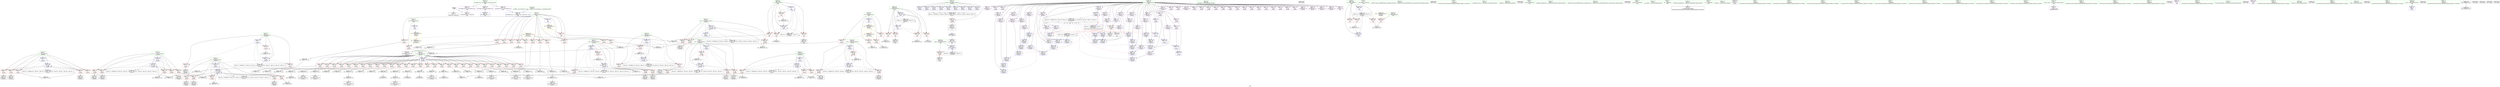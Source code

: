 digraph "SVFG" {
	label="SVFG";

	Node0x55cad5354740 [shape=record,color=grey,label="{NodeID: 0\nNullPtr}"];
	Node0x55cad5354740 -> Node0x55cad537ec00[style=solid];
	Node0x55cad5354740 -> Node0x55cad538c540[style=solid];
	Node0x55cad539a2d0 [shape=record,color=grey,label="{NodeID: 443\n201 = cmp(200, 9, )\n}"];
	Node0x55cad538cd90 [shape=record,color=blue,label="{NodeID: 277\n61\<--103\nretval\<--\n_Z5solvev\n}"];
	Node0x55cad538cd90 -> Node0x55cad53b1890[style=dashed];
	Node0x55cad5380a70 [shape=record,color=red,label="{NodeID: 194\n254\<--63\n\<--O\n_Z5solvev\n}"];
	Node0x55cad5380a70 -> Node0x55cad5387dd0[style=solid];
	Node0x55cad537d420 [shape=record,color=purple,label="{NodeID: 111\n219\<--15\narrayidx55\<--res\n_Z5solvev\n}"];
	Node0x55cad537c030 [shape=record,color=green,label="{NodeID: 28\n15\<--24\nres\<--res_field_insensitive\nGlob }"];
	Node0x55cad537c030 -> Node0x55cad537db50[style=solid];
	Node0x55cad537c030 -> Node0x55cad537dc20[style=solid];
	Node0x55cad537c030 -> Node0x55cad537dcf0[style=solid];
	Node0x55cad537c030 -> Node0x55cad537ddc0[style=solid];
	Node0x55cad537c030 -> Node0x55cad537de90[style=solid];
	Node0x55cad537c030 -> Node0x55cad537df60[style=solid];
	Node0x55cad537c030 -> Node0x55cad537d010[style=solid];
	Node0x55cad537c030 -> Node0x55cad537d0e0[style=solid];
	Node0x55cad537c030 -> Node0x55cad537d1b0[style=solid];
	Node0x55cad537c030 -> Node0x55cad537d280[style=solid];
	Node0x55cad537c030 -> Node0x55cad537d350[style=solid];
	Node0x55cad537c030 -> Node0x55cad537d420[style=solid];
	Node0x55cad537c030 -> Node0x55cad537d4f0[style=solid];
	Node0x55cad537c030 -> Node0x55cad537d5c0[style=solid];
	Node0x55cad537c030 -> Node0x55cad537d690[style=solid];
	Node0x55cad537c030 -> Node0x55cad53828f0[style=solid];
	Node0x55cad537c030 -> Node0x55cad5382980[style=solid];
	Node0x55cad537c030 -> Node0x55cad5382a10[style=solid];
	Node0x55cad537c030 -> Node0x55cad5382ae0[style=solid];
	Node0x55cad537c030 -> Node0x55cad5382bb0[style=solid];
	Node0x55cad537c030 -> Node0x55cad5382c80[style=solid];
	Node0x55cad537c030 -> Node0x55cad5382d50[style=solid];
	Node0x55cad537c030 -> Node0x55cad5382e20[style=solid];
	Node0x55cad537c030 -> Node0x55cad5382ef0[style=solid];
	Node0x55cad537c030 -> Node0x55cad5382fc0[style=solid];
	Node0x55cad537c030 -> Node0x55cad5383090[style=solid];
	Node0x55cad537c030 -> Node0x55cad5383160[style=solid];
	Node0x55cad537c030 -> Node0x55cad5383230[style=solid];
	Node0x55cad537c030 -> Node0x55cad5383300[style=solid];
	Node0x55cad537c030 -> Node0x55cad53833d0[style=solid];
	Node0x55cad537c030 -> Node0x55cad53834a0[style=solid];
	Node0x55cad537c030 -> Node0x55cad5383570[style=solid];
	Node0x55cad537c030 -> Node0x55cad5383640[style=solid];
	Node0x55cad537c030 -> Node0x55cad5383710[style=solid];
	Node0x55cad537c030 -> Node0x55cad53837e0[style=solid];
	Node0x55cad537c030 -> Node0x55cad53838b0[style=solid];
	Node0x55cad537c030 -> Node0x55cad5383980[style=solid];
	Node0x55cad537c030 -> Node0x55cad5383a50[style=solid];
	Node0x55cad537c030 -> Node0x55cad5383b20[style=solid];
	Node0x55cad537c030 -> Node0x55cad5383bf0[style=solid];
	Node0x55cad537c030 -> Node0x55cad5383cc0[style=solid];
	Node0x55cad537c030 -> Node0x55cad5383d90[style=solid];
	Node0x55cad537c030 -> Node0x55cad5383e60[style=solid];
	Node0x55cad537c030 -> Node0x55cad5383f30[style=solid];
	Node0x55cad537c030 -> Node0x55cad5384000[style=solid];
	Node0x55cad537c030 -> Node0x55cad53840d0[style=solid];
	Node0x55cad537c030 -> Node0x55cad53841a0[style=solid];
	Node0x55cad537c030 -> Node0x55cad5384270[style=solid];
	Node0x55cad537c030 -> Node0x55cad5384340[style=solid];
	Node0x55cad537c030 -> Node0x55cad5384410[style=solid];
	Node0x55cad537c030 -> Node0x55cad53844e0[style=solid];
	Node0x55cad537c030 -> Node0x55cad53845b0[style=solid];
	Node0x55cad537c030 -> Node0x55cad5384680[style=solid];
	Node0x55cad537c030 -> Node0x55cad5384750[style=solid];
	Node0x55cad537c030 -> Node0x55cad5384820[style=solid];
	Node0x55cad537c030 -> Node0x55cad53848f0[style=solid];
	Node0x55cad537c030 -> Node0x55cad53849c0[style=solid];
	Node0x55cad5387650 [shape=record,color=grey,label="{NodeID: 388\n248 = Binary(247, 244, )\n}"];
	Node0x55cad5387650 -> Node0x55cad53996d0[style=solid];
	Node0x55cad538e450 [shape=record,color=blue,label="{NodeID: 305\n315\<--119\narrayidx104\<--\n_Z5solvev\n}"];
	Node0x55cad538e450 -> Node0x55cad538e520[style=dashed];
	Node0x55cad5382130 [shape=record,color=red,label="{NodeID: 222\n217\<--71\n\<--i46\n_Z5solvev\n}"];
	Node0x55cad5382130 -> Node0x55cad537f2e0[style=solid];
	Node0x55cad5383bf0 [shape=record,color=purple,label="{NodeID: 139\n352\<--15\n\<--res\n_Z5solvev\n}"];
	Node0x55cad537e700 [shape=record,color=green,label="{NodeID: 56\n495\<--496\n_ZNSirsERi\<--_ZNSirsERi_field_insensitive\n}"];
	Node0x55cad53da3d0 [shape=record,color=black,label="{NodeID: 582\n560 = PHI()\n}"];
	Node0x55cad53b7fa0 [shape=record,color=black,label="{NodeID: 499\nMR_47V_2 = PHI(MR_47V_7, MR_47V_1, )\npts\{492 \}\n}"];
	Node0x55cad53b7fa0 -> Node0x55cad538f970[style=dashed];
	Node0x55cad53b7fa0 -> Node0x55cad53b7fa0[style=dashed];
	Node0x55cad5397a50 [shape=record,color=grey,label="{NodeID: 416\n452 = Binary(451, 100, )\n}"];
	Node0x55cad5397a50 -> Node0x55cad53804c0[style=solid];
	Node0x55cad538fb10 [shape=record,color=blue,label="{NodeID: 333\n489\<--569\ni\<--inc24\nmain\n}"];
	Node0x55cad538fb10 -> Node0x55cad538b920[style=dashed];
	Node0x55cad538fb10 -> Node0x55cad538b9f0[style=dashed];
	Node0x55cad538fb10 -> Node0x55cad538bac0[style=dashed];
	Node0x55cad538fb10 -> Node0x55cad538bb90[style=dashed];
	Node0x55cad538fb10 -> Node0x55cad538fb10[style=dashed];
	Node0x55cad538fb10 -> Node0x55cad53b7aa0[style=dashed];
	Node0x55cad538b6b0 [shape=record,color=red,label="{NodeID: 250\n513\<--485\n\<--t\nmain\n}"];
	Node0x55cad5385310 [shape=record,color=red,label="{NodeID: 167\n127\<--11\n\<--C\n_Z5solvev\n}"];
	Node0x55cad5385310 -> Node0x55cad5398dd0[style=solid];
	Node0x55cad537ff10 [shape=record,color=black,label="{NodeID: 84\n373\<--372\nidxprom135\<--div134\n_Z5solvev\n}"];
	Node0x55cad534b7a0 [shape=record,color=green,label="{NodeID: 1\n7\<--1\n__dso_handle\<--dummyObj\nGlob }"];
	Node0x55cad539a450 [shape=record,color=grey,label="{NodeID: 444\n153 = cmp(152, 154, )\n}"];
	Node0x55cad538ce60 [shape=record,color=blue,label="{NodeID: 278\n61\<--89\nretval\<--\n_Z5solvev\n}"];
	Node0x55cad538ce60 -> Node0x55cad53b1890[style=dashed];
	Node0x55cad5380b40 [shape=record,color=red,label="{NodeID: 195\n279\<--63\n\<--O\n_Z5solvev\n}"];
	Node0x55cad5380b40 -> Node0x55cad53972d0[style=solid];
	Node0x55cad537d4f0 [shape=record,color=purple,label="{NodeID: 112\n220\<--15\narrayidx56\<--res\n_Z5solvev\n}"];
	Node0x55cad537d4f0 -> Node0x55cad538d680[style=solid];
	Node0x55cad537c0c0 [shape=record,color=green,label="{NodeID: 29\n31\<--35\nllvm.global_ctors\<--llvm.global_ctors_field_insensitive\nGlob }"];
	Node0x55cad537c0c0 -> Node0x55cad5384c30[style=solid];
	Node0x55cad537c0c0 -> Node0x55cad5384d00[style=solid];
	Node0x55cad537c0c0 -> Node0x55cad5384e00[style=solid];
	Node0x55cad53877d0 [shape=record,color=grey,label="{NodeID: 389\n342 = Binary(341, 244, )\n}"];
	Node0x55cad53877d0 -> Node0x55cad5399b50[style=solid];
	Node0x55cad538e520 [shape=record,color=blue,label="{NodeID: 306\n321\<--119\narrayidx107\<--\n_Z5solvev\n}"];
	Node0x55cad538e520 -> Node0x55cad538e5f0[style=dashed];
	Node0x55cad5382200 [shape=record,color=red,label="{NodeID: 223\n223\<--71\n\<--i46\n_Z5solvev\n}"];
	Node0x55cad5382200 -> Node0x55cad53871d0[style=solid];
	Node0x55cad5383cc0 [shape=record,color=purple,label="{NodeID: 140\n353\<--15\narrayidx125\<--res\n_Z5solvev\n}"];
	Node0x55cad5383cc0 -> Node0x55cad538e930[style=solid];
	Node0x55cad537e800 [shape=record,color=green,label="{NodeID: 57\n511\<--512\n_ZStlsISt11char_traitsIcEERSt13basic_ostreamIcT_ES5_PKc\<--_ZStlsISt11char_traitsIcEERSt13basic_ostreamIcT_ES5_PKc_field_insensitive\n}"];
	Node0x55cad53da4a0 [shape=record,color=black,label="{NodeID: 583\n566 = PHI()\n}"];
	Node0x55cad53b84a0 [shape=record,color=black,label="{NodeID: 500\nMR_32V_2 = PHI(MR_32V_3, MR_32V_1, )\npts\{240000 \}\n|{<s0>9|<s1>9|<s2>9|<s3>9|<s4>9|<s5>9|<s6>9|<s7>9|<s8>9|<s9>9|<s10>9|<s11>9}}"];
	Node0x55cad53b84a0:s0 -> Node0x55cad538c8b0[style=dashed,color=red];
	Node0x55cad53b84a0:s1 -> Node0x55cad538cbf0[style=dashed,color=red];
	Node0x55cad53b84a0:s2 -> Node0x55cad538d0d0[style=dashed,color=red];
	Node0x55cad53b84a0:s3 -> Node0x55cad538d5b0[style=dashed,color=red];
	Node0x55cad53b84a0:s4 -> Node0x55cad538d8f0[style=dashed,color=red];
	Node0x55cad53b84a0:s5 -> Node0x55cad538dd00[style=dashed,color=red];
	Node0x55cad53b84a0:s6 -> Node0x55cad538e110[style=dashed,color=red];
	Node0x55cad53b84a0:s7 -> Node0x55cad538e450[style=dashed,color=red];
	Node0x55cad53b84a0:s8 -> Node0x55cad538e860[style=dashed,color=red];
	Node0x55cad53b84a0:s9 -> Node0x55cad538eba0[style=dashed,color=red];
	Node0x55cad53b84a0:s10 -> Node0x55cad53ac890[style=dashed,color=red];
	Node0x55cad53b84a0:s11 -> Node0x55cad53b57a0[style=dashed,color=red];
	Node0x55cad5397bd0 [shape=record,color=grey,label="{NodeID: 417\n579 = Binary(578, 100, )\n}"];
	Node0x55cad5397bd0 -> Node0x55cad538fbe0[style=solid];
	Node0x55cad538fbe0 [shape=record,color=blue,label="{NodeID: 334\n485\<--579\nt\<--inc29\nmain\n}"];
	Node0x55cad538fbe0 -> Node0x55cad53b70a0[style=dashed];
	Node0x55cad538b780 [shape=record,color=red,label="{NodeID: 251\n578\<--485\n\<--t\nmain\n}"];
	Node0x55cad538b780 -> Node0x55cad5397bd0[style=solid];
	Node0x55cad53853e0 [shape=record,color=red,label="{NodeID: 168\n196\<--11\n\<--C\n_Z5solvev\n}"];
	Node0x55cad53853e0 -> Node0x55cad539a150[style=solid];
	Node0x55cad537ffe0 [shape=record,color=black,label="{NodeID: 85\n395\<--394\nidxprom148\<--\n_Z5solvev\n}"];
	Node0x55cad53542f0 [shape=record,color=green,label="{NodeID: 2\n9\<--1\n\<--dummyObj\nCan only get source location for instruction, argument, global var or function.}"];
	Node0x55cad539a5d0 [shape=record,color=grey,label="{NodeID: 445\n157 = cmp(156, 158, )\n}"];
	Node0x55cad538cf30 [shape=record,color=blue,label="{NodeID: 279\n61\<--89\nretval\<--\n_Z5solvev\n}"];
	Node0x55cad538cf30 -> Node0x55cad53b1890[style=dashed];
	Node0x55cad5380c10 [shape=record,color=red,label="{NodeID: 196\n286\<--63\n\<--O\n_Z5solvev\n}"];
	Node0x55cad5380c10 -> Node0x55cad5396cd0[style=solid];
	Node0x55cad537d5c0 [shape=record,color=purple,label="{NodeID: 113\n232\<--15\n\<--res\n_Z5solvev\n}"];
	Node0x55cad537d5c0 -> Node0x55cad538d8f0[style=solid];
	Node0x55cad537c150 [shape=record,color=green,label="{NodeID: 30\n36\<--37\n__cxx_global_var_init\<--__cxx_global_var_init_field_insensitive\n}"];
	Node0x55cad5387950 [shape=record,color=grey,label="{NodeID: 390\n96 = Binary(94, 95, )\n}"];
	Node0x55cad5387950 -> Node0x55cad538c640[style=solid];
	Node0x55cad538e5f0 [shape=record,color=blue,label="{NodeID: 307\n328\<--119\narrayidx111\<--\n_Z5solvev\n}"];
	Node0x55cad538e5f0 -> Node0x55cad538e6c0[style=dashed];
	Node0x55cad53822d0 [shape=record,color=red,label="{NodeID: 224\n253\<--73\n\<--c\n_Z5solvev\n}"];
	Node0x55cad53822d0 -> Node0x55cad53999d0[style=solid];
	Node0x55cad5383d90 [shape=record,color=purple,label="{NodeID: 141\n357\<--15\n\<--res\n_Z5solvev\n}"];
	Node0x55cad537e900 [shape=record,color=green,label="{NodeID: 58\n515\<--516\n_ZNSolsEi\<--_ZNSolsEi_field_insensitive\n}"];
	Node0x55cad53da5a0 [shape=record,color=black,label="{NodeID: 584\n574 = PHI()\n}"];
	Node0x55cad5397d50 [shape=record,color=grey,label="{NodeID: 418\n324 = Binary(323, 244, )\n}"];
	Node0x55cad5397d50 -> Node0x55cad5398050[style=solid];
	Node0x55cad538b850 [shape=record,color=red,label="{NodeID: 252\n523\<--487\n\<--good\nmain\n}"];
	Node0x55cad538b850 -> Node0x55cad5380730[style=solid];
	Node0x55cad53854b0 [shape=record,color=red,label="{NodeID: 169\n242\<--11\n\<--C\n_Z5solvev\n}"];
	Node0x55cad53854b0 -> Node0x55cad5388250[style=solid];
	Node0x55cad53800b0 [shape=record,color=black,label="{NodeID: 86\n398\<--397\nidxprom150\<--\n_Z5solvev\n}"];
	Node0x55cad53541d0 [shape=record,color=green,label="{NodeID: 3\n25\<--1\n_ZSt3cin\<--dummyObj\nGlob }"];
	Node0x55cad539a750 [shape=record,color=grey,label="{NodeID: 446\n417 = cmp(413, 416, )\n}"];
	Node0x55cad538d000 [shape=record,color=blue,label="{NodeID: 280\n69\<--9\ni28\<--\n_Z5solvev\n}"];
	Node0x55cad538d000 -> Node0x55cad5381c50[style=dashed];
	Node0x55cad538d000 -> Node0x55cad5381d20[style=dashed];
	Node0x55cad538d000 -> Node0x55cad5381df0[style=dashed];
	Node0x55cad538d000 -> Node0x55cad5381ec0[style=dashed];
	Node0x55cad538d000 -> Node0x55cad538d270[style=dashed];
	Node0x55cad538d000 -> Node0x55cad53b2290[style=dashed];
	Node0x55cad5380ce0 [shape=record,color=red,label="{NodeID: 197\n311\<--63\n\<--O\n_Z5solvev\n}"];
	Node0x55cad5380ce0 -> Node0x55cad5398650[style=solid];
	Node0x55cad537d690 [shape=record,color=purple,label="{NodeID: 114\n234\<--15\n\<--res\n_Z5solvev\n}"];
	Node0x55cad537d690 -> Node0x55cad538d9c0[style=solid];
	Node0x55cad537c1e0 [shape=record,color=green,label="{NodeID: 31\n40\<--41\n_ZNSt8ios_base4InitC1Ev\<--_ZNSt8ios_base4InitC1Ev_field_insensitive\n}"];
	Node0x55cad5387ad0 [shape=record,color=grey,label="{NodeID: 391\n94 = Binary(92, 93, )\n}"];
	Node0x55cad5387ad0 -> Node0x55cad5387950[style=solid];
	Node0x55cad538e6c0 [shape=record,color=blue,label="{NodeID: 308\n335\<--119\narrayidx115\<--\n_Z5solvev\n}"];
	Node0x55cad538e6c0 -> Node0x55cad53b57a0[style=dashed];
	Node0x55cad53823a0 [shape=record,color=red,label="{NodeID: 225\n258\<--73\n\<--c\n_Z5solvev\n}"];
	Node0x55cad53823a0 -> Node0x55cad537f3b0[style=solid];
	Node0x55cad5383e60 [shape=record,color=purple,label="{NodeID: 142\n358\<--15\narrayidx127\<--res\n_Z5solvev\n}"];
	Node0x55cad5383e60 -> Node0x55cad538ea00[style=solid];
	Node0x55cad537ea00 [shape=record,color=green,label="{NodeID: 59\n519\<--520\n_ZStlsISt11char_traitsIcEERSt13basic_ostreamIcT_ES5_c\<--_ZStlsISt11char_traitsIcEERSt13basic_ostreamIcT_ES5_c_field_insensitive\n}"];
	Node0x55cad53da700 [shape=record,color=black,label="{NodeID: 585\n575 = PHI()\n}"];
	Node0x55cad5397ed0 [shape=record,color=grey,label="{NodeID: 419\n440 = Binary(438, 439, )\n}"];
	Node0x55cad5397ed0 -> Node0x55cad5380320[style=solid];
	Node0x55cad538b920 [shape=record,color=red,label="{NodeID: 253\n528\<--489\n\<--i\nmain\n}"];
	Node0x55cad538b920 -> Node0x55cad5399850[style=solid];
	Node0x55cad5385580 [shape=record,color=red,label="{NodeID: 170\n384\<--11\n\<--C\n_Z5solvev\n}"];
	Node0x55cad5385580 -> Node0x55cad53978d0[style=solid];
	Node0x55cad5380180 [shape=record,color=black,label="{NodeID: 87\n422\<--421\nidxprom164\<--div163\n_Z5solvev\n}"];
	Node0x55cad5352bc0 [shape=record,color=green,label="{NodeID: 4\n26\<--1\n_ZSt4cout\<--dummyObj\nGlob }"];
	Node0x55cad539a8d0 [shape=record,color=grey,label="{NodeID: 447\n163 = cmp(162, 164, )\n}"];
	Node0x55cad538d0d0 [shape=record,color=blue,label="{NodeID: 281\n182\<--119\narrayidx33\<--\n_Z5solvev\n}"];
	Node0x55cad538d0d0 -> Node0x55cad538d1a0[style=dashed];
	Node0x55cad5380db0 [shape=record,color=red,label="{NodeID: 198\n317\<--63\n\<--O\n_Z5solvev\n}"];
	Node0x55cad5380db0 -> Node0x55cad53981d0[style=solid];
	Node0x55cad53828f0 [shape=record,color=purple,label="{NodeID: 115\n236\<--15\n\<--res\n_Z5solvev\n}"];
	Node0x55cad53828f0 -> Node0x55cad538da90[style=solid];
	Node0x55cad537c270 [shape=record,color=green,label="{NodeID: 32\n46\<--47\n__cxa_atexit\<--__cxa_atexit_field_insensitive\n}"];
	Node0x55cad5387c50 [shape=record,color=grey,label="{NodeID: 392\n362 = Binary(361, 100, )\n}"];
	Node0x55cad5387c50 -> Node0x55cad538ead0[style=solid];
	Node0x55cad538e790 [shape=record,color=blue,label="{NodeID: 309\n77\<--9\nc117\<--\n_Z5solvev\n}"];
	Node0x55cad538e790 -> Node0x55cad538a9b0[style=dashed];
	Node0x55cad538e790 -> Node0x55cad538aa80[style=dashed];
	Node0x55cad538e790 -> Node0x55cad538ab50[style=dashed];
	Node0x55cad538e790 -> Node0x55cad538ac20[style=dashed];
	Node0x55cad538e790 -> Node0x55cad538acf0[style=dashed];
	Node0x55cad538e790 -> Node0x55cad538ead0[style=dashed];
	Node0x55cad538e790 -> Node0x55cad53aa690[style=dashed];
	Node0x55cad5382470 [shape=record,color=red,label="{NodeID: 226\n263\<--73\n\<--c\n_Z5solvev\n}"];
	Node0x55cad5382470 -> Node0x55cad537f480[style=solid];
	Node0x55cad5383f30 [shape=record,color=purple,label="{NodeID: 143\n368\<--15\n\<--res\n_Z5solvev\n}"];
	Node0x55cad537eb00 [shape=record,color=green,label="{NodeID: 60\n33\<--595\n_GLOBAL__sub_I_ecnerwala_2_1.cpp\<--_GLOBAL__sub_I_ecnerwala_2_1.cpp_field_insensitive\n}"];
	Node0x55cad537eb00 -> Node0x55cad538c440[style=solid];
	Node0x55cad5398050 [shape=record,color=grey,label="{NodeID: 420\n325 = Binary(324, 100, )\n}"];
	Node0x55cad5398050 -> Node0x55cad537fa30[style=solid];
	Node0x55cad538b9f0 [shape=record,color=red,label="{NodeID: 254\n538\<--489\n\<--i\nmain\n}"];
	Node0x55cad538b9f0 -> Node0x55cad5399550[style=solid];
	Node0x55cad5385650 [shape=record,color=red,label="{NodeID: 171\n391\<--11\n\<--C\n_Z5solvev\n}"];
	Node0x55cad5385650 -> Node0x55cad539b350[style=solid];
	Node0x55cad5380250 [shape=record,color=black,label="{NodeID: 88\n425\<--424\nidxprom166\<--\n_Z5solvev\n}"];
	Node0x55cad5353d20 [shape=record,color=green,label="{NodeID: 5\n27\<--1\n.str\<--dummyObj\nGlob }"];
	Node0x55cad539aa50 [shape=record,color=grey,label="{NodeID: 448\n168 = cmp(167, 9, )\n}"];
	Node0x55cad538d1a0 [shape=record,color=blue,label="{NodeID: 282\n187\<--119\narrayidx35\<--\n_Z5solvev\n}"];
	Node0x55cad538d1a0 -> Node0x55cad538d0d0[style=dashed];
	Node0x55cad538d1a0 -> Node0x55cad53b57a0[style=dashed];
	Node0x55cad5380e80 [shape=record,color=red,label="{NodeID: 199\n323\<--63\n\<--O\n_Z5solvev\n}"];
	Node0x55cad5380e80 -> Node0x55cad5397d50[style=solid];
	Node0x55cad5382980 [shape=record,color=purple,label="{NodeID: 116\n238\<--15\n\<--res\n_Z5solvev\n}"];
	Node0x55cad5382980 -> Node0x55cad538db60[style=solid];
	Node0x55cad537c340 [shape=record,color=green,label="{NodeID: 33\n45\<--51\n_ZNSt8ios_base4InitD1Ev\<--_ZNSt8ios_base4InitD1Ev_field_insensitive\n}"];
	Node0x55cad537c340 -> Node0x55cad537edd0[style=solid];
	Node0x55cad5387dd0 [shape=record,color=grey,label="{NodeID: 393\n255 = Binary(254, 244, )\n}"];
	Node0x55cad5387dd0 -> Node0x55cad53999d0[style=solid];
	Node0x55cad538e860 [shape=record,color=blue,label="{NodeID: 310\n348\<--119\narrayidx123\<--\n_Z5solvev\n}"];
	Node0x55cad538e860 -> Node0x55cad538e930[style=dashed];
	Node0x55cad5382540 [shape=record,color=red,label="{NodeID: 227\n268\<--73\n\<--c\n_Z5solvev\n}"];
	Node0x55cad5382540 -> Node0x55cad537f550[style=solid];
	Node0x55cad5384000 [shape=record,color=purple,label="{NodeID: 144\n369\<--15\narrayidx133\<--res\n_Z5solvev\n}"];
	Node0x55cad5384000 -> Node0x55cad538eba0[style=solid];
	Node0x55cad537ec00 [shape=record,color=black,label="{NodeID: 61\n2\<--3\ndummyVal\<--dummyVal\n}"];
	Node0x55cad53981d0 [shape=record,color=grey,label="{NodeID: 421\n318 = Binary(317, 244, )\n}"];
	Node0x55cad53981d0 -> Node0x55cad537f960[style=solid];
	Node0x55cad538bac0 [shape=record,color=red,label="{NodeID: 255\n545\<--489\n\<--i\nmain\n}"];
	Node0x55cad538bac0 -> Node0x55cad5380800[style=solid];
	Node0x55cad5385720 [shape=record,color=red,label="{NodeID: 172\n415\<--11\n\<--C\n_Z5solvev\n}"];
	Node0x55cad5385720 -> Node0x55cad5396550[style=solid];
	Node0x55cad5380320 [shape=record,color=black,label="{NodeID: 89\n441\<--440\nidxprom175\<--div174\n_Z5solvev\n}"];
	Node0x55cad5353e40 [shape=record,color=green,label="{NodeID: 6\n29\<--1\n.str.1\<--dummyObj\nGlob }"];
	Node0x55cad539abd0 [shape=record,color=grey,label="{NodeID: 449\n177 = cmp(174, 176, )\n}"];
	Node0x55cad538d270 [shape=record,color=blue,label="{NodeID: 283\n69\<--191\ni28\<--inc37\n_Z5solvev\n}"];
	Node0x55cad538d270 -> Node0x55cad5381c50[style=dashed];
	Node0x55cad538d270 -> Node0x55cad5381d20[style=dashed];
	Node0x55cad538d270 -> Node0x55cad5381df0[style=dashed];
	Node0x55cad538d270 -> Node0x55cad5381ec0[style=dashed];
	Node0x55cad538d270 -> Node0x55cad538d270[style=dashed];
	Node0x55cad538d270 -> Node0x55cad53b2290[style=dashed];
	Node0x55cad5380f50 [shape=record,color=red,label="{NodeID: 200\n330\<--63\n\<--O\n_Z5solvev\n}"];
	Node0x55cad5380f50 -> Node0x55cad53880d0[style=solid];
	Node0x55cad5382a10 [shape=record,color=purple,label="{NodeID: 117\n260\<--15\n\<--res\n_Z5solvev\n}"];
	Node0x55cad537c440 [shape=record,color=green,label="{NodeID: 34\n58\<--59\n_Z5solvev\<--_Z5solvev_field_insensitive\n}"];
	Node0x55cad5387f50 [shape=record,color=grey,label="{NodeID: 394\n332 = Binary(331, 100, )\n}"];
	Node0x55cad5387f50 -> Node0x55cad537fb00[style=solid];
	Node0x55cad538e930 [shape=record,color=blue,label="{NodeID: 311\n353\<--119\narrayidx125\<--\n_Z5solvev\n}"];
	Node0x55cad538e930 -> Node0x55cad538ea00[style=dashed];
	Node0x55cad5382610 [shape=record,color=red,label="{NodeID: 228\n274\<--73\n\<--c\n_Z5solvev\n}"];
	Node0x55cad5382610 -> Node0x55cad53883d0[style=solid];
	Node0x55cad53840d0 [shape=record,color=purple,label="{NodeID: 145\n374\<--15\n\<--res\n_Z5solvev\n}"];
	Node0x55cad537ed00 [shape=record,color=black,label="{NodeID: 62\n480\<--9\nmain_ret\<--\nmain\n}"];
	Node0x55cad5398350 [shape=record,color=grey,label="{NodeID: 422\n569 = Binary(568, 100, )\n}"];
	Node0x55cad5398350 -> Node0x55cad538fb10[style=solid];
	Node0x55cad538bb90 [shape=record,color=red,label="{NodeID: 256\n568\<--489\n\<--i\nmain\n}"];
	Node0x55cad538bb90 -> Node0x55cad5398350[style=solid];
	Node0x55cad53857f0 [shape=record,color=red,label="{NodeID: 173\n420\<--11\n\<--C\n_Z5solvev\n}"];
	Node0x55cad53857f0 -> Node0x55cad53966d0[style=solid];
	Node0x55cad53803f0 [shape=record,color=black,label="{NodeID: 90\n449\<--448\nidxprom180\<--sub179\n_Z5solvev\n}"];
	Node0x55cad534ba60 [shape=record,color=green,label="{NodeID: 7\n32\<--1\n\<--dummyObj\nCan only get source location for instruction, argument, global var or function.}"];
	Node0x55cad539ad50 [shape=record,color=grey,label="{NodeID: 450\n289 = cmp(285, 288, )\n}"];
	Node0x55cad538d340 [shape=record,color=blue,label="{NodeID: 284\n61\<--103\nretval\<--\n_Z5solvev\n}"];
	Node0x55cad538d340 -> Node0x55cad53b1890[style=dashed];
	Node0x55cad5381020 [shape=record,color=red,label="{NodeID: 201\n341\<--63\n\<--O\n_Z5solvev\n}"];
	Node0x55cad5381020 -> Node0x55cad53877d0[style=solid];
	Node0x55cad5382ae0 [shape=record,color=purple,label="{NodeID: 118\n261\<--15\narrayidx75\<--res\n_Z5solvev\n}"];
	Node0x55cad5382ae0 -> Node0x55cad538dd00[style=solid];
	Node0x55cad537c540 [shape=record,color=green,label="{NodeID: 35\n61\<--62\nretval\<--retval_field_insensitive\n_Z5solvev\n}"];
	Node0x55cad537c540 -> Node0x55cad5385da0[style=solid];
	Node0x55cad537c540 -> Node0x55cad538c710[style=solid];
	Node0x55cad537c540 -> Node0x55cad538ca50[style=solid];
	Node0x55cad537c540 -> Node0x55cad538cd90[style=solid];
	Node0x55cad537c540 -> Node0x55cad538ce60[style=solid];
	Node0x55cad537c540 -> Node0x55cad538cf30[style=solid];
	Node0x55cad537c540 -> Node0x55cad538d340[style=solid];
	Node0x55cad537c540 -> Node0x55cad538d410[style=solid];
	Node0x55cad537c540 -> Node0x55cad538d820[style=solid];
	Node0x55cad537c540 -> Node0x55cad538f560[style=solid];
	Node0x55cad53880d0 [shape=record,color=grey,label="{NodeID: 395\n331 = Binary(330, 244, )\n}"];
	Node0x55cad53880d0 -> Node0x55cad5387f50[style=solid];
	Node0x55cad538ea00 [shape=record,color=blue,label="{NodeID: 312\n358\<--119\narrayidx127\<--\n_Z5solvev\n}"];
	Node0x55cad538ea00 -> Node0x55cad538e860[style=dashed];
	Node0x55cad538ea00 -> Node0x55cad538eba0[style=dashed];
	Node0x55cad53826e0 [shape=record,color=red,label="{NodeID: 229\n285\<--75\n\<--c87\n_Z5solvev\n}"];
	Node0x55cad53826e0 -> Node0x55cad539ad50[style=solid];
	Node0x55cad53841a0 [shape=record,color=purple,label="{NodeID: 146\n375\<--15\narrayidx136\<--res\n_Z5solvev\n}"];
	Node0x55cad53841a0 -> Node0x55cad538ec70[style=solid];
	Node0x55cad537edd0 [shape=record,color=black,label="{NodeID: 63\n44\<--45\n\<--_ZNSt8ios_base4InitD1Ev\nCan only get source location for instruction, argument, global var or function.}"];
	Node0x55cad53984d0 [shape=record,color=grey,label="{NodeID: 423\n403 = Binary(402, 100, )\n}"];
	Node0x55cad53984d0 -> Node0x55cad538efb0[style=solid];
	Node0x55cad538bc60 [shape=record,color=red,label="{NodeID: 257\n534\<--491\n\<--j\nmain\n}"];
	Node0x55cad538bc60 -> Node0x55cad53993d0[style=solid];
	Node0x55cad53858c0 [shape=record,color=red,label="{NodeID: 174\n434\<--11\n\<--C\n_Z5solvev\n}"];
	Node0x55cad53858c0 -> Node0x55cad5397150[style=solid];
	Node0x55cad53804c0 [shape=record,color=black,label="{NodeID: 91\n453\<--452\nidxprom183\<--sub182\n_Z5solvev\n}"];
	Node0x55cad53512d0 [shape=record,color=green,label="{NodeID: 8\n87\<--1\n\<--dummyObj\nCan only get source location for instruction, argument, global var or function.}"];
	Node0x55cad539aed0 [shape=record,color=grey,label="{NodeID: 451\n149 = cmp(148, 150, )\n}"];
	Node0x55cad538d410 [shape=record,color=blue,label="{NodeID: 285\n61\<--89\nretval\<--\n_Z5solvev\n}"];
	Node0x55cad538d410 -> Node0x55cad53b1890[style=dashed];
	Node0x55cad53810f0 [shape=record,color=red,label="{NodeID: 202\n365\<--63\n\<--O\n_Z5solvev\n}"];
	Node0x55cad53810f0 -> Node0x55cad5397450[style=solid];
	Node0x55cad5382bb0 [shape=record,color=purple,label="{NodeID: 119\n265\<--15\n\<--res\n_Z5solvev\n}"];
	Node0x55cad537c610 [shape=record,color=green,label="{NodeID: 36\n63\<--64\nO\<--O_field_insensitive\n_Z5solvev\n}"];
	Node0x55cad537c610 -> Node0x55cad5385e70[style=solid];
	Node0x55cad537c610 -> Node0x55cad5385f40[style=solid];
	Node0x55cad537c610 -> Node0x55cad5386010[style=solid];
	Node0x55cad537c610 -> Node0x55cad53860e0[style=solid];
	Node0x55cad537c610 -> Node0x55cad53861b0[style=solid];
	Node0x55cad537c610 -> Node0x55cad5386280[style=solid];
	Node0x55cad537c610 -> Node0x55cad5386350[style=solid];
	Node0x55cad537c610 -> Node0x55cad5386420[style=solid];
	Node0x55cad537c610 -> Node0x55cad53864f0[style=solid];
	Node0x55cad537c610 -> Node0x55cad53865c0[style=solid];
	Node0x55cad537c610 -> Node0x55cad5386690[style=solid];
	Node0x55cad537c610 -> Node0x55cad53808d0[style=solid];
	Node0x55cad537c610 -> Node0x55cad53809a0[style=solid];
	Node0x55cad537c610 -> Node0x55cad5380a70[style=solid];
	Node0x55cad537c610 -> Node0x55cad5380b40[style=solid];
	Node0x55cad537c610 -> Node0x55cad5380c10[style=solid];
	Node0x55cad537c610 -> Node0x55cad5380ce0[style=solid];
	Node0x55cad537c610 -> Node0x55cad5380db0[style=solid];
	Node0x55cad537c610 -> Node0x55cad5380e80[style=solid];
	Node0x55cad537c610 -> Node0x55cad5380f50[style=solid];
	Node0x55cad537c610 -> Node0x55cad5381020[style=solid];
	Node0x55cad537c610 -> Node0x55cad53810f0[style=solid];
	Node0x55cad537c610 -> Node0x55cad53811c0[style=solid];
	Node0x55cad537c610 -> Node0x55cad5381290[style=solid];
	Node0x55cad537c610 -> Node0x55cad5381360[style=solid];
	Node0x55cad537c610 -> Node0x55cad5381430[style=solid];
	Node0x55cad537c610 -> Node0x55cad5381500[style=solid];
	Node0x55cad537c610 -> Node0x55cad53815d0[style=solid];
	Node0x55cad537c610 -> Node0x55cad53816a0[style=solid];
	Node0x55cad537c610 -> Node0x55cad538c640[style=solid];
	Node0x55cad5388250 [shape=record,color=grey,label="{NodeID: 396\n243 = Binary(242, 244, )\n}"];
	Node0x55cad5388250 -> Node0x55cad5399cd0[style=solid];
	Node0x55cad538ead0 [shape=record,color=blue,label="{NodeID: 313\n77\<--362\nc117\<--inc129\n_Z5solvev\n}"];
	Node0x55cad538ead0 -> Node0x55cad538a9b0[style=dashed];
	Node0x55cad538ead0 -> Node0x55cad538aa80[style=dashed];
	Node0x55cad538ead0 -> Node0x55cad538ab50[style=dashed];
	Node0x55cad538ead0 -> Node0x55cad538ac20[style=dashed];
	Node0x55cad538ead0 -> Node0x55cad538acf0[style=dashed];
	Node0x55cad538ead0 -> Node0x55cad538ead0[style=dashed];
	Node0x55cad538ead0 -> Node0x55cad53aa690[style=dashed];
	Node0x55cad53827b0 [shape=record,color=red,label="{NodeID: 230\n291\<--75\n\<--c87\n_Z5solvev\n}"];
	Node0x55cad53827b0 -> Node0x55cad537f620[style=solid];
	Node0x55cad5384270 [shape=record,color=purple,label="{NodeID: 147\n396\<--15\narrayidx149\<--res\n_Z5solvev\n}"];
	Node0x55cad537eed0 [shape=record,color=black,label="{NodeID: 64\n115\<--114\nidxprom\<--\n_Z5solvev\n}"];
	Node0x55cad5398650 [shape=record,color=grey,label="{NodeID: 424\n312 = Binary(311, 244, )\n}"];
	Node0x55cad5398650 -> Node0x55cad537f890[style=solid];
	Node0x55cad538bd30 [shape=record,color=red,label="{NodeID: 258\n541\<--491\n\<--j\nmain\n}"];
	Node0x55cad538bd30 -> Node0x55cad539b1d0[style=solid];
	Node0x55cad5385990 [shape=record,color=red,label="{NodeID: 175\n439\<--11\n\<--C\n_Z5solvev\n}"];
	Node0x55cad5385990 -> Node0x55cad5397ed0[style=solid];
	Node0x55cad5380590 [shape=record,color=black,label="{NodeID: 92\n60\<--470\n_Z5solvev_ret\<--\n_Z5solvev\n|{<s0>9}}"];
	Node0x55cad5380590:s0 -> Node0x55cad53d9ed0[style=solid,color=blue];
	Node0x55cad5351360 [shape=record,color=green,label="{NodeID: 9\n88\<--1\n\<--dummyObj\nCan only get source location for instruction, argument, global var or function.}"];
	Node0x55cad539b050 [shape=record,color=grey,label="{NodeID: 452\n281 = cmp(280, 100, )\n}"];
	Node0x55cad538d4e0 [shape=record,color=blue,label="{NodeID: 286\n71\<--9\ni46\<--\n_Z5solvev\n}"];
	Node0x55cad538d4e0 -> Node0x55cad5381f90[style=dashed];
	Node0x55cad538d4e0 -> Node0x55cad5382060[style=dashed];
	Node0x55cad538d4e0 -> Node0x55cad5382130[style=dashed];
	Node0x55cad538d4e0 -> Node0x55cad5382200[style=dashed];
	Node0x55cad538d4e0 -> Node0x55cad538d750[style=dashed];
	Node0x55cad538d4e0 -> Node0x55cad53b2c90[style=dashed];
	Node0x55cad53811c0 [shape=record,color=red,label="{NodeID: 203\n371\<--63\n\<--O\n_Z5solvev\n}"];
	Node0x55cad53811c0 -> Node0x55cad5388550[style=solid];
	Node0x55cad5382c80 [shape=record,color=purple,label="{NodeID: 120\n266\<--15\narrayidx77\<--res\n_Z5solvev\n}"];
	Node0x55cad5382c80 -> Node0x55cad538ddd0[style=solid];
	Node0x55cad537c6e0 [shape=record,color=green,label="{NodeID: 37\n65\<--66\ni\<--i_field_insensitive\n_Z5solvev\n}"];
	Node0x55cad537c6e0 -> Node0x55cad5381770[style=solid];
	Node0x55cad537c6e0 -> Node0x55cad5381840[style=solid];
	Node0x55cad537c6e0 -> Node0x55cad5381910[style=solid];
	Node0x55cad537c6e0 -> Node0x55cad538c7e0[style=solid];
	Node0x55cad537c6e0 -> Node0x55cad538c980[style=solid];
	Node0x55cad53b1890 [shape=record,color=black,label="{NodeID: 480\nMR_8V_3 = PHI(MR_8V_11, MR_8V_4, MR_8V_9, MR_8V_7, MR_8V_5, MR_8V_10, MR_8V_2, MR_8V_8, MR_8V_6, )\npts\{62 \}\n}"];
	Node0x55cad53b1890 -> Node0x55cad5385da0[style=dashed];
	Node0x55cad53883d0 [shape=record,color=grey,label="{NodeID: 397\n275 = Binary(274, 100, )\n}"];
	Node0x55cad53883d0 -> Node0x55cad538df70[style=solid];
	Node0x55cad538eba0 [shape=record,color=blue,label="{NodeID: 314\n369\<--119\narrayidx133\<--\n_Z5solvev\n}"];
	Node0x55cad538eba0 -> Node0x55cad538ec70[style=dashed];
	Node0x55cad538a780 [shape=record,color=red,label="{NodeID: 231\n296\<--75\n\<--c87\n_Z5solvev\n}"];
	Node0x55cad538a780 -> Node0x55cad537f6f0[style=solid];
	Node0x55cad5384340 [shape=record,color=purple,label="{NodeID: 148\n399\<--15\narrayidx151\<--res\n_Z5solvev\n}"];
	Node0x55cad5384340 -> Node0x55cad538eee0[style=solid];
	Node0x55cad537efa0 [shape=record,color=black,label="{NodeID: 65\n137\<--136\nidxprom11\<--\n_Z5solvev\n}"];
	Node0x55cad53987d0 [shape=record,color=grey,label="{NodeID: 425\n209 = Binary(208, 164, )\n}"];
	Node0x55cad53987d0 -> Node0x55cad539b650[style=solid];
	Node0x55cad538be00 [shape=record,color=red,label="{NodeID: 259\n548\<--491\n\<--j\nmain\n}"];
	Node0x55cad538be00 -> Node0x55cad537d810[style=solid];
	Node0x55cad5385a60 [shape=record,color=red,label="{NodeID: 176\n446\<--11\n\<--C\n_Z5solvev\n}"];
	Node0x55cad5385a60 -> Node0x55cad5397750[style=solid];
	Node0x55cad5380660 [shape=record,color=black,label="{NodeID: 93\n507\<--506\nfrombool\<--call4\nmain\n}"];
	Node0x55cad5380660 -> Node0x55cad538f7d0[style=solid];
	Node0x55cad5362f60 [shape=record,color=green,label="{NodeID: 10\n89\<--1\n\<--dummyObj\nCan only get source location for instruction, argument, global var or function.}"];
	Node0x55cad53bec70 [shape=record,color=yellow,style=double,label="{NodeID: 536\n6V_1 = ENCHI(MR_6V_0)\npts\{14 \}\nFun[main]|{<s0>9}}"];
	Node0x55cad53bec70:s0 -> Node0x55cad53bdba0[style=dashed,color=red];
	Node0x55cad539b1d0 [shape=record,color=grey,label="{NodeID: 453\n542 = cmp(541, 9, )\n}"];
	Node0x55cad538d5b0 [shape=record,color=blue,label="{NodeID: 287\n215\<--119\narrayidx53\<--\n_Z5solvev\n}"];
	Node0x55cad538d5b0 -> Node0x55cad538d680[style=dashed];
	Node0x55cad5381290 [shape=record,color=red,label="{NodeID: 204\n383\<--63\n\<--O\n_Z5solvev\n}"];
	Node0x55cad5381290 -> Node0x55cad53978d0[style=solid];
	Node0x55cad5382d50 [shape=record,color=purple,label="{NodeID: 121\n270\<--15\n\<--res\n_Z5solvev\n}"];
	Node0x55cad537c7b0 [shape=record,color=green,label="{NodeID: 38\n67\<--68\ni7\<--i7_field_insensitive\n_Z5solvev\n}"];
	Node0x55cad537c7b0 -> Node0x55cad53819e0[style=solid];
	Node0x55cad537c7b0 -> Node0x55cad5381ab0[style=solid];
	Node0x55cad537c7b0 -> Node0x55cad5381b80[style=solid];
	Node0x55cad537c7b0 -> Node0x55cad538cb20[style=solid];
	Node0x55cad537c7b0 -> Node0x55cad538ccc0[style=solid];
	Node0x55cad53b1d90 [shape=record,color=black,label="{NodeID: 481\nMR_14V_2 = PHI(MR_14V_1, MR_14V_1, MR_14V_1, MR_14V_1, MR_14V_4, MR_14V_1, MR_14V_1, MR_14V_1, MR_14V_1, )\npts\{68 \}\n}"];
	Node0x55cad5388550 [shape=record,color=grey,label="{NodeID: 398\n372 = Binary(371, 244, )\n}"];
	Node0x55cad5388550 -> Node0x55cad537ff10[style=solid];
	Node0x55cad538ec70 [shape=record,color=blue,label="{NodeID: 315\n375\<--119\narrayidx136\<--\n_Z5solvev\n}"];
	Node0x55cad538ec70 -> Node0x55cad53b57a0[style=dashed];
	Node0x55cad538a810 [shape=record,color=red,label="{NodeID: 232\n301\<--75\n\<--c87\n_Z5solvev\n}"];
	Node0x55cad538a810 -> Node0x55cad537f7c0[style=solid];
	Node0x55cad5384410 [shape=record,color=purple,label="{NodeID: 149\n423\<--15\narrayidx165\<--res\n_Z5solvev\n}"];
	Node0x55cad537f070 [shape=record,color=black,label="{NodeID: 66\n180\<--179\nidxprom32\<--\n_Z5solvev\n}"];
	Node0x55cad5398950 [shape=record,color=grey,label="{NodeID: 426\n408 = Binary(407, 100, )\n}"];
	Node0x55cad5398950 -> Node0x55cad538f080[style=solid];
	Node0x55cad538bed0 [shape=record,color=red,label="{NodeID: 260\n562\<--491\n\<--j\nmain\n}"];
	Node0x55cad538bed0 -> Node0x55cad5396150[style=solid];
	Node0x55cad5385b30 [shape=record,color=red,label="{NodeID: 177\n451\<--11\n\<--C\n_Z5solvev\n}"];
	Node0x55cad5385b30 -> Node0x55cad5397a50[style=solid];
	Node0x55cad5380730 [shape=record,color=black,label="{NodeID: 94\n524\<--523\ntobool\<--\nmain\n}"];
	Node0x55cad5362ff0 [shape=record,color=green,label="{NodeID: 11\n100\<--1\n\<--dummyObj\nCan only get source location for instruction, argument, global var or function.}"];
	Node0x55cad539b350 [shape=record,color=grey,label="{NodeID: 454\n392 = cmp(390, 391, )\n}"];
	Node0x55cad538d680 [shape=record,color=blue,label="{NodeID: 288\n220\<--119\narrayidx56\<--\n_Z5solvev\n}"];
	Node0x55cad538d680 -> Node0x55cad538d5b0[style=dashed];
	Node0x55cad538d680 -> Node0x55cad53b57a0[style=dashed];
	Node0x55cad5381360 [shape=record,color=red,label="{NodeID: 205\n414\<--63\n\<--O\n_Z5solvev\n}"];
	Node0x55cad5381360 -> Node0x55cad5396550[style=solid];
	Node0x55cad5382e20 [shape=record,color=purple,label="{NodeID: 122\n271\<--15\narrayidx79\<--res\n_Z5solvev\n}"];
	Node0x55cad5382e20 -> Node0x55cad538dea0[style=solid];
	Node0x55cad537c880 [shape=record,color=green,label="{NodeID: 39\n69\<--70\ni28\<--i28_field_insensitive\n_Z5solvev\n}"];
	Node0x55cad537c880 -> Node0x55cad5381c50[style=solid];
	Node0x55cad537c880 -> Node0x55cad5381d20[style=solid];
	Node0x55cad537c880 -> Node0x55cad5381df0[style=solid];
	Node0x55cad537c880 -> Node0x55cad5381ec0[style=solid];
	Node0x55cad537c880 -> Node0x55cad538d000[style=solid];
	Node0x55cad537c880 -> Node0x55cad538d270[style=solid];
	Node0x55cad53b2290 [shape=record,color=black,label="{NodeID: 482\nMR_16V_2 = PHI(MR_16V_1, MR_16V_1, MR_16V_1, MR_16V_1, MR_16V_1, MR_16V_1, MR_16V_1, MR_16V_4, MR_16V_1, )\npts\{70 \}\n}"];
	Node0x55cad5396150 [shape=record,color=grey,label="{NodeID: 399\n563 = Binary(562, 100, )\n}"];
	Node0x55cad5396150 -> Node0x55cad538fa40[style=solid];
	Node0x55cad538ed40 [shape=record,color=blue,label="{NodeID: 316\n79\<--9\nr\<--\n_Z5solvev\n}"];
	Node0x55cad538ed40 -> Node0x55cad538adc0[style=dashed];
	Node0x55cad538ed40 -> Node0x55cad538ae90[style=dashed];
	Node0x55cad538ed40 -> Node0x55cad538af60[style=dashed];
	Node0x55cad538ed40 -> Node0x55cad538f080[style=dashed];
	Node0x55cad538ed40 -> Node0x55cad53aa780[style=dashed];
	Node0x55cad538a8e0 [shape=record,color=red,label="{NodeID: 233\n307\<--75\n\<--c87\n_Z5solvev\n}"];
	Node0x55cad538a8e0 -> Node0x55cad5396250[style=solid];
	Node0x55cad53844e0 [shape=record,color=purple,label="{NodeID: 150\n426\<--15\narrayidx167\<--res\n_Z5solvev\n}"];
	Node0x55cad53844e0 -> Node0x55cad538f220[style=solid];
	Node0x55cad537f140 [shape=record,color=black,label="{NodeID: 67\n185\<--184\nidxprom34\<--\n_Z5solvev\n}"];
	Node0x55cad5398ad0 [shape=record,color=grey,label="{NodeID: 427\n134 = cmp(132, 133, )\n}"];
	Node0x55cad538bfa0 [shape=record,color=red,label="{NodeID: 261\n551\<--550\n\<--arrayidx18\nmain\n}"];
	Node0x55cad538bfa0 -> Node0x55cad537d8e0[style=solid];
	Node0x55cad538bfa0 -> Node0x55cad537d9b0[style=solid];
	Node0x55cad5385c00 [shape=record,color=red,label="{NodeID: 178\n535\<--11\n\<--C\nmain\n}"];
	Node0x55cad5385c00 -> Node0x55cad53993d0[style=solid];
	Node0x55cad5380800 [shape=record,color=black,label="{NodeID: 95\n546\<--545\nidxprom\<--\nmain\n}"];
	Node0x55cad5353f60 [shape=record,color=green,label="{NodeID: 12\n103\<--1\n\<--dummyObj\nCan only get source location for instruction, argument, global var or function.}"];
	Node0x55cad53bee30 [shape=record,color=yellow,style=double,label="{NodeID: 538\n39V_1 = ENCHI(MR_39V_0)\npts\{484 \}\nFun[main]}"];
	Node0x55cad53bee30 -> Node0x55cad538b510[style=dashed];
	Node0x55cad539b4d0 [shape=record,color=grey,label="{NodeID: 455\n436 = cmp(435, 100, )\n}"];
	Node0x55cad538d750 [shape=record,color=blue,label="{NodeID: 289\n71\<--224\ni46\<--inc58\n_Z5solvev\n}"];
	Node0x55cad538d750 -> Node0x55cad5381f90[style=dashed];
	Node0x55cad538d750 -> Node0x55cad5382060[style=dashed];
	Node0x55cad538d750 -> Node0x55cad5382130[style=dashed];
	Node0x55cad538d750 -> Node0x55cad5382200[style=dashed];
	Node0x55cad538d750 -> Node0x55cad538d750[style=dashed];
	Node0x55cad538d750 -> Node0x55cad53b2c90[style=dashed];
	Node0x55cad5381430 [shape=record,color=red,label="{NodeID: 206\n419\<--63\n\<--O\n_Z5solvev\n}"];
	Node0x55cad5381430 -> Node0x55cad53966d0[style=solid];
	Node0x55cad5382ef0 [shape=record,color=purple,label="{NodeID: 123\n293\<--15\n\<--res\n_Z5solvev\n}"];
	Node0x55cad537c950 [shape=record,color=green,label="{NodeID: 40\n71\<--72\ni46\<--i46_field_insensitive\n_Z5solvev\n}"];
	Node0x55cad537c950 -> Node0x55cad5381f90[style=solid];
	Node0x55cad537c950 -> Node0x55cad5382060[style=solid];
	Node0x55cad537c950 -> Node0x55cad5382130[style=solid];
	Node0x55cad537c950 -> Node0x55cad5382200[style=solid];
	Node0x55cad537c950 -> Node0x55cad538d4e0[style=solid];
	Node0x55cad537c950 -> Node0x55cad538d750[style=solid];
	Node0x55cad53b2790 [shape=record,color=black,label="{NodeID: 483\nMR_12V_2 = PHI(MR_12V_1, MR_12V_4, MR_12V_1, MR_12V_1, MR_12V_1, MR_12V_1, MR_12V_1, MR_12V_1, MR_12V_1, )\npts\{66 \}\n}"];
	Node0x55cad5396250 [shape=record,color=grey,label="{NodeID: 400\n308 = Binary(307, 100, )\n}"];
	Node0x55cad5396250 -> Node0x55cad538e380[style=solid];
	Node0x55cad538ee10 [shape=record,color=blue,label="{NodeID: 317\n81\<--9\nc144\<--\n_Z5solvev\n}"];
	Node0x55cad538ee10 -> Node0x55cad538b030[style=dashed];
	Node0x55cad538ee10 -> Node0x55cad538b100[style=dashed];
	Node0x55cad538ee10 -> Node0x55cad538b1d0[style=dashed];
	Node0x55cad538ee10 -> Node0x55cad538ee10[style=dashed];
	Node0x55cad538ee10 -> Node0x55cad538efb0[style=dashed];
	Node0x55cad538ee10 -> Node0x55cad53aa870[style=dashed];
	Node0x55cad538a9b0 [shape=record,color=red,label="{NodeID: 234\n340\<--77\n\<--c117\n_Z5solvev\n}"];
	Node0x55cad538a9b0 -> Node0x55cad5399b50[style=solid];
	Node0x55cad53845b0 [shape=record,color=purple,label="{NodeID: 151\n442\<--15\narrayidx176\<--res\n_Z5solvev\n}"];
	Node0x55cad537f210 [shape=record,color=black,label="{NodeID: 68\n213\<--212\nidxprom51\<--\n_Z5solvev\n}"];
	Node0x55cad5398c50 [shape=record,color=grey,label="{NodeID: 428\n99 = cmp(98, 100, )\n}"];
	Node0x55cad538c070 [shape=record,color=blue,label="{NodeID: 262\n8\<--9\nR\<--\nGlob }"];
	Node0x55cad538c070 -> Node0x55cad53bef10[style=dashed];
	Node0x55cad5385cd0 [shape=record,color=red,label="{NodeID: 179\n95\<--13\n\<--M\n_Z5solvev\n}"];
	Node0x55cad5385cd0 -> Node0x55cad5387950[style=solid];
	Node0x55cad537d810 [shape=record,color=black,label="{NodeID: 96\n549\<--548\nidxprom17\<--\nmain\n}"];
	Node0x55cad5354030 [shape=record,color=green,label="{NodeID: 13\n119\<--1\n\<--dummyObj\nCan only get source location for instruction, argument, global var or function.}"];
	Node0x55cad53bef10 [shape=record,color=yellow,style=double,label="{NodeID: 539\n2V_1 = ENCHI(MR_2V_0)\npts\{10 \}\nFun[main]|{|<s1>9}}"];
	Node0x55cad53bef10 -> Node0x55cad5385170[style=dashed];
	Node0x55cad53bef10:s1 -> Node0x55cad53bcfa0[style=dashed,color=red];
	Node0x55cad539b650 [shape=record,color=grey,label="{NodeID: 456\n210 = cmp(207, 209, )\n}"];
	Node0x55cad538d820 [shape=record,color=blue,label="{NodeID: 290\n61\<--103\nretval\<--\n_Z5solvev\n}"];
	Node0x55cad538d820 -> Node0x55cad53b1890[style=dashed];
	Node0x55cad5381500 [shape=record,color=red,label="{NodeID: 207\n433\<--63\n\<--O\n_Z5solvev\n}"];
	Node0x55cad5381500 -> Node0x55cad5397150[style=solid];
	Node0x55cad5382fc0 [shape=record,color=purple,label="{NodeID: 124\n294\<--15\narrayidx94\<--res\n_Z5solvev\n}"];
	Node0x55cad5382fc0 -> Node0x55cad538e110[style=solid];
	Node0x55cad537ca20 [shape=record,color=green,label="{NodeID: 41\n73\<--74\nc\<--c_field_insensitive\n_Z5solvev\n}"];
	Node0x55cad537ca20 -> Node0x55cad53822d0[style=solid];
	Node0x55cad537ca20 -> Node0x55cad53823a0[style=solid];
	Node0x55cad537ca20 -> Node0x55cad5382470[style=solid];
	Node0x55cad537ca20 -> Node0x55cad5382540[style=solid];
	Node0x55cad537ca20 -> Node0x55cad5382610[style=solid];
	Node0x55cad537ca20 -> Node0x55cad538dc30[style=solid];
	Node0x55cad537ca20 -> Node0x55cad538df70[style=solid];
	Node0x55cad53b2c90 [shape=record,color=black,label="{NodeID: 484\nMR_18V_2 = PHI(MR_18V_1, MR_18V_1, MR_18V_1, MR_18V_1, MR_18V_1, MR_18V_4, MR_18V_1, MR_18V_1, MR_18V_1, )\npts\{72 \}\n}"];
	Node0x55cad53963d0 [shape=record,color=grey,label="{NodeID: 401\n200 = Binary(199, 164, )\n}"];
	Node0x55cad53963d0 -> Node0x55cad539a2d0[style=solid];
	Node0x55cad538eee0 [shape=record,color=blue,label="{NodeID: 318\n399\<--119\narrayidx151\<--\n_Z5solvev\n}"];
	Node0x55cad538eee0 -> Node0x55cad538eee0[style=dashed];
	Node0x55cad538eee0 -> Node0x55cad53ac890[style=dashed];
	Node0x55cad538aa80 [shape=record,color=red,label="{NodeID: 235\n345\<--77\n\<--c117\n_Z5solvev\n}"];
	Node0x55cad538aa80 -> Node0x55cad537fbd0[style=solid];
	Node0x55cad5384680 [shape=record,color=purple,label="{NodeID: 152\n443\<--15\narrayidx177\<--res\n_Z5solvev\n}"];
	Node0x55cad5384680 -> Node0x55cad538f3c0[style=solid];
	Node0x55cad537f2e0 [shape=record,color=black,label="{NodeID: 69\n218\<--217\nidxprom54\<--\n_Z5solvev\n}"];
	Node0x55cad5398dd0 [shape=record,color=grey,label="{NodeID: 429\n128 = cmp(127, 100, )\n}"];
	Node0x55cad538c140 [shape=record,color=blue,label="{NodeID: 263\n11\<--9\nC\<--\nGlob }"];
	Node0x55cad538c140 -> Node0x55cad53beff0[style=dashed];
	Node0x55cad5385da0 [shape=record,color=red,label="{NodeID: 180\n470\<--61\n\<--retval\n_Z5solvev\n}"];
	Node0x55cad5385da0 -> Node0x55cad5380590[style=solid];
	Node0x55cad537d8e0 [shape=record,color=black,label="{NodeID: 97\n552\<--551\ntobool19\<--\nmain\n}"];
	Node0x55cad5363440 [shape=record,color=green,label="{NodeID: 14\n150\<--1\n\<--dummyObj\nCan only get source location for instruction, argument, global var or function.}"];
	Node0x55cad53beff0 [shape=record,color=yellow,style=double,label="{NodeID: 540\n4V_1 = ENCHI(MR_4V_0)\npts\{12 \}\nFun[main]|{|<s1>9}}"];
	Node0x55cad53beff0 -> Node0x55cad5385c00[style=dashed];
	Node0x55cad53beff0:s1 -> Node0x55cad53bdac0[style=dashed,color=red];
	Node0x55cad538d8f0 [shape=record,color=blue,label="{NodeID: 291\n232\<--119\n\<--\n_Z5solvev\n}"];
	Node0x55cad538d8f0 -> Node0x55cad538d9c0[style=dashed];
	Node0x55cad53815d0 [shape=record,color=red,label="{NodeID: 208\n438\<--63\n\<--O\n_Z5solvev\n}"];
	Node0x55cad53815d0 -> Node0x55cad5397ed0[style=solid];
	Node0x55cad5383090 [shape=record,color=purple,label="{NodeID: 125\n298\<--15\n\<--res\n_Z5solvev\n}"];
	Node0x55cad537caf0 [shape=record,color=green,label="{NodeID: 42\n75\<--76\nc87\<--c87_field_insensitive\n_Z5solvev\n}"];
	Node0x55cad537caf0 -> Node0x55cad53826e0[style=solid];
	Node0x55cad537caf0 -> Node0x55cad53827b0[style=solid];
	Node0x55cad537caf0 -> Node0x55cad538a780[style=solid];
	Node0x55cad537caf0 -> Node0x55cad538a810[style=solid];
	Node0x55cad537caf0 -> Node0x55cad538a8e0[style=solid];
	Node0x55cad537caf0 -> Node0x55cad538e040[style=solid];
	Node0x55cad537caf0 -> Node0x55cad538e380[style=solid];
	Node0x55cad53b3190 [shape=record,color=black,label="{NodeID: 485\nMR_20V_2 = PHI(MR_20V_7, MR_20V_1, MR_20V_1, MR_20V_1, MR_20V_1, MR_20V_1, MR_20V_1, MR_20V_1, MR_20V_1, )\npts\{74 \}\n}"];
	Node0x55cad5396550 [shape=record,color=grey,label="{NodeID: 402\n416 = Binary(414, 415, )\n}"];
	Node0x55cad5396550 -> Node0x55cad539a750[style=solid];
	Node0x55cad538efb0 [shape=record,color=blue,label="{NodeID: 319\n81\<--403\nc144\<--inc153\n_Z5solvev\n}"];
	Node0x55cad538efb0 -> Node0x55cad538b030[style=dashed];
	Node0x55cad538efb0 -> Node0x55cad538b100[style=dashed];
	Node0x55cad538efb0 -> Node0x55cad538b1d0[style=dashed];
	Node0x55cad538efb0 -> Node0x55cad538ee10[style=dashed];
	Node0x55cad538efb0 -> Node0x55cad538efb0[style=dashed];
	Node0x55cad538efb0 -> Node0x55cad53aa870[style=dashed];
	Node0x55cad538ab50 [shape=record,color=red,label="{NodeID: 236\n350\<--77\n\<--c117\n_Z5solvev\n}"];
	Node0x55cad538ab50 -> Node0x55cad537fca0[style=solid];
	Node0x55cad5384750 [shape=record,color=purple,label="{NodeID: 153\n450\<--15\narrayidx181\<--res\n_Z5solvev\n}"];
	Node0x55cad537f3b0 [shape=record,color=black,label="{NodeID: 70\n259\<--258\nidxprom74\<--\n_Z5solvev\n}"];
	Node0x55cad5398f50 [shape=record,color=grey,label="{NodeID: 430\n106 = cmp(105, 100, )\n}"];
	Node0x55cad538c240 [shape=record,color=blue,label="{NodeID: 264\n13\<--9\nM\<--\nGlob }"];
	Node0x55cad538c240 -> Node0x55cad53bec70[style=dashed];
	Node0x55cad5385e70 [shape=record,color=red,label="{NodeID: 181\n98\<--63\n\<--O\n_Z5solvev\n}"];
	Node0x55cad5385e70 -> Node0x55cad5398c50[style=solid];
	Node0x55cad537d9b0 [shape=record,color=black,label="{NodeID: 98\n553\<--551\n\<--\nmain\n}"];
	Node0x55cad5363510 [shape=record,color=green,label="{NodeID: 15\n154\<--1\n\<--dummyObj\nCan only get source location for instruction, argument, global var or function.}"];
	Node0x55cad538d9c0 [shape=record,color=blue,label="{NodeID: 292\n234\<--119\n\<--\n_Z5solvev\n}"];
	Node0x55cad538d9c0 -> Node0x55cad538da90[style=dashed];
	Node0x55cad53816a0 [shape=record,color=red,label="{NodeID: 209\n445\<--63\n\<--O\n_Z5solvev\n}"];
	Node0x55cad53816a0 -> Node0x55cad5397750[style=solid];
	Node0x55cad5383160 [shape=record,color=purple,label="{NodeID: 126\n299\<--15\narrayidx96\<--res\n_Z5solvev\n}"];
	Node0x55cad5383160 -> Node0x55cad538e1e0[style=solid];
	Node0x55cad537cbc0 [shape=record,color=green,label="{NodeID: 43\n77\<--78\nc117\<--c117_field_insensitive\n_Z5solvev\n}"];
	Node0x55cad537cbc0 -> Node0x55cad538a9b0[style=solid];
	Node0x55cad537cbc0 -> Node0x55cad538aa80[style=solid];
	Node0x55cad537cbc0 -> Node0x55cad538ab50[style=solid];
	Node0x55cad537cbc0 -> Node0x55cad538ac20[style=solid];
	Node0x55cad537cbc0 -> Node0x55cad538acf0[style=solid];
	Node0x55cad537cbc0 -> Node0x55cad538e790[style=solid];
	Node0x55cad537cbc0 -> Node0x55cad538ead0[style=solid];
	Node0x55cad53aa190 [shape=record,color=black,label="{NodeID: 486\nMR_22V_2 = PHI(MR_22V_8, MR_22V_1, MR_22V_1, MR_22V_1, MR_22V_1, MR_22V_1, MR_22V_1, MR_22V_1, MR_22V_1, )\npts\{76 \}\n}"];
	Node0x55cad53966d0 [shape=record,color=grey,label="{NodeID: 403\n421 = Binary(419, 420, )\n}"];
	Node0x55cad53966d0 -> Node0x55cad5380180[style=solid];
	Node0x55cad538f080 [shape=record,color=blue,label="{NodeID: 320\n79\<--408\nr\<--inc156\n_Z5solvev\n}"];
	Node0x55cad538f080 -> Node0x55cad538adc0[style=dashed];
	Node0x55cad538f080 -> Node0x55cad538ae90[style=dashed];
	Node0x55cad538f080 -> Node0x55cad538af60[style=dashed];
	Node0x55cad538f080 -> Node0x55cad538f080[style=dashed];
	Node0x55cad538f080 -> Node0x55cad53aa780[style=dashed];
	Node0x55cad538ac20 [shape=record,color=red,label="{NodeID: 237\n355\<--77\n\<--c117\n_Z5solvev\n}"];
	Node0x55cad538ac20 -> Node0x55cad537fd70[style=solid];
	Node0x55cad5384820 [shape=record,color=purple,label="{NodeID: 154\n454\<--15\narrayidx184\<--res\n_Z5solvev\n}"];
	Node0x55cad5384820 -> Node0x55cad538f490[style=solid];
	Node0x55cad537f480 [shape=record,color=black,label="{NodeID: 71\n264\<--263\nidxprom76\<--\n_Z5solvev\n}"];
	Node0x55cad53990d0 [shape=record,color=grey,label="{NodeID: 431\n112 = cmp(110, 111, )\n}"];
	Node0x55cad538c340 [shape=record,color=blue,label="{NodeID: 265\n599\<--32\nllvm.global_ctors_0\<--\nGlob }"];
	Node0x55cad5385f40 [shape=record,color=red,label="{NodeID: 182\n111\<--63\n\<--O\n_Z5solvev\n}"];
	Node0x55cad5385f40 -> Node0x55cad53990d0[style=solid];
	Node0x55cad537da80 [shape=record,color=purple,label="{NodeID: 99\n42\<--4\n\<--_ZStL8__ioinit\n__cxx_global_var_init\n}"];
	Node0x55cad53635e0 [shape=record,color=green,label="{NodeID: 16\n158\<--1\n\<--dummyObj\nCan only get source location for instruction, argument, global var or function.}"];
	Node0x55cad538da90 [shape=record,color=blue,label="{NodeID: 293\n236\<--119\n\<--\n_Z5solvev\n}"];
	Node0x55cad538da90 -> Node0x55cad538db60[style=dashed];
	Node0x55cad5381770 [shape=record,color=red,label="{NodeID: 210\n110\<--65\n\<--i\n_Z5solvev\n}"];
	Node0x55cad5381770 -> Node0x55cad53990d0[style=solid];
	Node0x55cad5383230 [shape=record,color=purple,label="{NodeID: 127\n303\<--15\n\<--res\n_Z5solvev\n}"];
	Node0x55cad537cc90 [shape=record,color=green,label="{NodeID: 44\n79\<--80\nr\<--r_field_insensitive\n_Z5solvev\n}"];
	Node0x55cad537cc90 -> Node0x55cad538adc0[style=solid];
	Node0x55cad537cc90 -> Node0x55cad538ae90[style=solid];
	Node0x55cad537cc90 -> Node0x55cad538af60[style=solid];
	Node0x55cad537cc90 -> Node0x55cad538ed40[style=solid];
	Node0x55cad537cc90 -> Node0x55cad538f080[style=solid];
	Node0x55cad53aa690 [shape=record,color=black,label="{NodeID: 487\nMR_24V_2 = PHI(MR_24V_8, MR_24V_1, MR_24V_1, MR_24V_1, MR_24V_1, MR_24V_1, MR_24V_1, MR_24V_1, MR_24V_1, )\npts\{78 \}\n}"];
	Node0x55cad5396850 [shape=record,color=grey,label="{NodeID: 404\n191 = Binary(190, 100, )\n}"];
	Node0x55cad5396850 -> Node0x55cad538d270[style=solid];
	Node0x55cad538f150 [shape=record,color=blue,label="{NodeID: 321\n83\<--9\nc158\<--\n_Z5solvev\n}"];
	Node0x55cad538f150 -> Node0x55cad538b2a0[style=dashed];
	Node0x55cad538f150 -> Node0x55cad538b370[style=dashed];
	Node0x55cad538f150 -> Node0x55cad538b440[style=dashed];
	Node0x55cad538f150 -> Node0x55cad538f2f0[style=dashed];
	Node0x55cad538f150 -> Node0x55cad53b52d0[style=dashed];
	Node0x55cad538acf0 [shape=record,color=red,label="{NodeID: 238\n361\<--77\n\<--c117\n_Z5solvev\n}"];
	Node0x55cad538acf0 -> Node0x55cad5387c50[style=solid];
	Node0x55cad53848f0 [shape=record,color=purple,label="{NodeID: 155\n547\<--15\narrayidx\<--res\nmain\n}"];
	Node0x55cad537f550 [shape=record,color=black,label="{NodeID: 72\n269\<--268\nidxprom78\<--\n_Z5solvev\n}"];
	Node0x55cad53bcfa0 [shape=record,color=yellow,style=double,label="{NodeID: 515\n2V_1 = ENCHI(MR_2V_0)\npts\{10 \}\nFun[_Z5solvev]}"];
	Node0x55cad53bcfa0 -> Node0x55cad5384f00[style=dashed];
	Node0x55cad53bcfa0 -> Node0x55cad5384fd0[style=dashed];
	Node0x55cad53bcfa0 -> Node0x55cad53850a0[style=dashed];
	Node0x55cad5399250 [shape=record,color=grey,label="{NodeID: 432\n501 = cmp(499, 500, )\n}"];
	Node0x55cad538c440 [shape=record,color=blue,label="{NodeID: 266\n600\<--33\nllvm.global_ctors_1\<--_GLOBAL__sub_I_ecnerwala_2_1.cpp\nGlob }"];
	Node0x55cad5386010 [shape=record,color=red,label="{NodeID: 183\n133\<--63\n\<--O\n_Z5solvev\n}"];
	Node0x55cad5386010 -> Node0x55cad5398ad0[style=solid];
	Node0x55cad537db50 [shape=record,color=purple,label="{NodeID: 100\n85\<--15\n\<--res\n_Z5solvev\n}"];
	Node0x55cad53508b0 [shape=record,color=green,label="{NodeID: 17\n164\<--1\n\<--dummyObj\nCan only get source location for instruction, argument, global var or function.}"];
	Node0x55cad538db60 [shape=record,color=blue,label="{NodeID: 294\n238\<--119\n\<--\n_Z5solvev\n}"];
	Node0x55cad5381840 [shape=record,color=red,label="{NodeID: 211\n114\<--65\n\<--i\n_Z5solvev\n}"];
	Node0x55cad5381840 -> Node0x55cad537eed0[style=solid];
	Node0x55cad5383300 [shape=record,color=purple,label="{NodeID: 128\n304\<--15\narrayidx98\<--res\n_Z5solvev\n}"];
	Node0x55cad5383300 -> Node0x55cad538e2b0[style=solid];
	Node0x55cad537cd60 [shape=record,color=green,label="{NodeID: 45\n81\<--82\nc144\<--c144_field_insensitive\n_Z5solvev\n}"];
	Node0x55cad537cd60 -> Node0x55cad538b030[style=solid];
	Node0x55cad537cd60 -> Node0x55cad538b100[style=solid];
	Node0x55cad537cd60 -> Node0x55cad538b1d0[style=solid];
	Node0x55cad537cd60 -> Node0x55cad538ee10[style=solid];
	Node0x55cad537cd60 -> Node0x55cad538efb0[style=solid];
	Node0x55cad53aa780 [shape=record,color=black,label="{NodeID: 488\nMR_26V_2 = PHI(MR_26V_3, MR_26V_1, MR_26V_1, MR_26V_1, MR_26V_1, MR_26V_1, MR_26V_1, MR_26V_1, MR_26V_1, )\npts\{80 \}\n}"];
	Node0x55cad53969d0 [shape=record,color=grey,label="{NodeID: 405\n167 = Binary(166, 164, )\n}"];
	Node0x55cad53969d0 -> Node0x55cad539aa50[style=solid];
	Node0x55cad538f220 [shape=record,color=blue,label="{NodeID: 322\n426\<--119\narrayidx167\<--\n_Z5solvev\n}"];
	Node0x55cad538f220 -> Node0x55cad538f220[style=dashed];
	Node0x55cad538f220 -> Node0x55cad538f3c0[style=dashed];
	Node0x55cad538f220 -> Node0x55cad53b57a0[style=dashed];
	Node0x55cad538adc0 [shape=record,color=red,label="{NodeID: 239\n382\<--79\n\<--r\n_Z5solvev\n}"];
	Node0x55cad538adc0 -> Node0x55cad5399e50[style=solid];
	Node0x55cad53849c0 [shape=record,color=purple,label="{NodeID: 156\n550\<--15\narrayidx18\<--res\nmain\n}"];
	Node0x55cad53849c0 -> Node0x55cad538bfa0[style=solid];
	Node0x55cad537f620 [shape=record,color=black,label="{NodeID: 73\n292\<--291\nidxprom93\<--\n_Z5solvev\n}"];
	Node0x55cad53bdac0 [shape=record,color=yellow,style=double,label="{NodeID: 516\n4V_1 = ENCHI(MR_4V_0)\npts\{12 \}\nFun[_Z5solvev]}"];
	Node0x55cad53bdac0 -> Node0x55cad5385240[style=dashed];
	Node0x55cad53bdac0 -> Node0x55cad5385310[style=dashed];
	Node0x55cad53bdac0 -> Node0x55cad53853e0[style=dashed];
	Node0x55cad53bdac0 -> Node0x55cad53854b0[style=dashed];
	Node0x55cad53bdac0 -> Node0x55cad5385580[style=dashed];
	Node0x55cad53bdac0 -> Node0x55cad5385650[style=dashed];
	Node0x55cad53bdac0 -> Node0x55cad5385720[style=dashed];
	Node0x55cad53bdac0 -> Node0x55cad53857f0[style=dashed];
	Node0x55cad53bdac0 -> Node0x55cad53858c0[style=dashed];
	Node0x55cad53bdac0 -> Node0x55cad5385990[style=dashed];
	Node0x55cad53bdac0 -> Node0x55cad5385a60[style=dashed];
	Node0x55cad53bdac0 -> Node0x55cad5385b30[style=dashed];
	Node0x55cad53993d0 [shape=record,color=grey,label="{NodeID: 433\n536 = cmp(534, 535, )\n}"];
	Node0x55cad538c540 [shape=record,color=blue, style = dotted,label="{NodeID: 267\n601\<--3\nllvm.global_ctors_2\<--dummyVal\nGlob }"];
	Node0x55cad53860e0 [shape=record,color=red,label="{NodeID: 184\n148\<--63\n\<--O\n_Z5solvev\n}"];
	Node0x55cad53860e0 -> Node0x55cad539aed0[style=solid];
	Node0x55cad537dc20 [shape=record,color=purple,label="{NodeID: 101\n116\<--15\n\<--res\n_Z5solvev\n}"];
	Node0x55cad5350980 [shape=record,color=green,label="{NodeID: 18\n244\<--1\n\<--dummyObj\nCan only get source location for instruction, argument, global var or function.}"];
	Node0x55cad538dc30 [shape=record,color=blue,label="{NodeID: 295\n73\<--9\nc\<--\n_Z5solvev\n}"];
	Node0x55cad538dc30 -> Node0x55cad53822d0[style=dashed];
	Node0x55cad538dc30 -> Node0x55cad53823a0[style=dashed];
	Node0x55cad538dc30 -> Node0x55cad5382470[style=dashed];
	Node0x55cad538dc30 -> Node0x55cad5382540[style=dashed];
	Node0x55cad538dc30 -> Node0x55cad5382610[style=dashed];
	Node0x55cad538dc30 -> Node0x55cad538df70[style=dashed];
	Node0x55cad538dc30 -> Node0x55cad53b3190[style=dashed];
	Node0x55cad5381910 [shape=record,color=red,label="{NodeID: 212\n121\<--65\n\<--i\n_Z5solvev\n}"];
	Node0x55cad5381910 -> Node0x55cad53874d0[style=solid];
	Node0x55cad53833d0 [shape=record,color=purple,label="{NodeID: 129\n314\<--15\n\<--res\n_Z5solvev\n}"];
	Node0x55cad537ce30 [shape=record,color=green,label="{NodeID: 46\n83\<--84\nc158\<--c158_field_insensitive\n_Z5solvev\n}"];
	Node0x55cad537ce30 -> Node0x55cad538b2a0[style=solid];
	Node0x55cad537ce30 -> Node0x55cad538b370[style=solid];
	Node0x55cad537ce30 -> Node0x55cad538b440[style=solid];
	Node0x55cad537ce30 -> Node0x55cad538f150[style=solid];
	Node0x55cad537ce30 -> Node0x55cad538f2f0[style=solid];
	Node0x55cad53d99a0 [shape=record,color=black,label="{NodeID: 572\n43 = PHI()\n}"];
	Node0x55cad53aa870 [shape=record,color=black,label="{NodeID: 489\nMR_28V_2 = PHI(MR_28V_3, MR_28V_1, MR_28V_1, MR_28V_1, MR_28V_1, MR_28V_1, MR_28V_1, MR_28V_1, MR_28V_1, )\npts\{82 \}\n}"];
	Node0x55cad5396b50 [shape=record,color=grey,label="{NodeID: 406\n176 = Binary(175, 164, )\n}"];
	Node0x55cad5396b50 -> Node0x55cad539abd0[style=solid];
	Node0x55cad538f2f0 [shape=record,color=blue,label="{NodeID: 323\n83\<--430\nc158\<--inc169\n_Z5solvev\n}"];
	Node0x55cad538f2f0 -> Node0x55cad538b2a0[style=dashed];
	Node0x55cad538f2f0 -> Node0x55cad538b370[style=dashed];
	Node0x55cad538f2f0 -> Node0x55cad538b440[style=dashed];
	Node0x55cad538f2f0 -> Node0x55cad538f2f0[style=dashed];
	Node0x55cad538f2f0 -> Node0x55cad53b52d0[style=dashed];
	Node0x55cad538ae90 [shape=record,color=red,label="{NodeID: 240\n394\<--79\n\<--r\n_Z5solvev\n}"];
	Node0x55cad538ae90 -> Node0x55cad537ffe0[style=solid];
	Node0x55cad5384a90 [shape=record,color=purple,label="{NodeID: 157\n509\<--27\n\<--.str\nmain\n}"];
	Node0x55cad537f6f0 [shape=record,color=black,label="{NodeID: 74\n297\<--296\nidxprom95\<--\n_Z5solvev\n}"];
	Node0x55cad53bdba0 [shape=record,color=yellow,style=double,label="{NodeID: 517\n6V_1 = ENCHI(MR_6V_0)\npts\{14 \}\nFun[_Z5solvev]}"];
	Node0x55cad53bdba0 -> Node0x55cad5385cd0[style=dashed];
	Node0x55cad5399550 [shape=record,color=grey,label="{NodeID: 434\n539 = cmp(538, 9, )\n}"];
	Node0x55cad538c640 [shape=record,color=blue,label="{NodeID: 268\n63\<--96\nO\<--sub\n_Z5solvev\n}"];
	Node0x55cad538c640 -> Node0x55cad5385e70[style=dashed];
	Node0x55cad538c640 -> Node0x55cad5385f40[style=dashed];
	Node0x55cad538c640 -> Node0x55cad5386010[style=dashed];
	Node0x55cad538c640 -> Node0x55cad53860e0[style=dashed];
	Node0x55cad538c640 -> Node0x55cad53861b0[style=dashed];
	Node0x55cad538c640 -> Node0x55cad5386280[style=dashed];
	Node0x55cad538c640 -> Node0x55cad5386350[style=dashed];
	Node0x55cad538c640 -> Node0x55cad5386420[style=dashed];
	Node0x55cad538c640 -> Node0x55cad53864f0[style=dashed];
	Node0x55cad538c640 -> Node0x55cad53865c0[style=dashed];
	Node0x55cad538c640 -> Node0x55cad5386690[style=dashed];
	Node0x55cad538c640 -> Node0x55cad53808d0[style=dashed];
	Node0x55cad538c640 -> Node0x55cad53809a0[style=dashed];
	Node0x55cad538c640 -> Node0x55cad5380a70[style=dashed];
	Node0x55cad538c640 -> Node0x55cad5380b40[style=dashed];
	Node0x55cad538c640 -> Node0x55cad5380c10[style=dashed];
	Node0x55cad538c640 -> Node0x55cad5380ce0[style=dashed];
	Node0x55cad538c640 -> Node0x55cad5380db0[style=dashed];
	Node0x55cad538c640 -> Node0x55cad5380e80[style=dashed];
	Node0x55cad538c640 -> Node0x55cad5380f50[style=dashed];
	Node0x55cad538c640 -> Node0x55cad5381020[style=dashed];
	Node0x55cad538c640 -> Node0x55cad53810f0[style=dashed];
	Node0x55cad538c640 -> Node0x55cad53811c0[style=dashed];
	Node0x55cad538c640 -> Node0x55cad5381290[style=dashed];
	Node0x55cad538c640 -> Node0x55cad5381360[style=dashed];
	Node0x55cad538c640 -> Node0x55cad5381430[style=dashed];
	Node0x55cad538c640 -> Node0x55cad5381500[style=dashed];
	Node0x55cad538c640 -> Node0x55cad53815d0[style=dashed];
	Node0x55cad538c640 -> Node0x55cad53816a0[style=dashed];
	Node0x55cad53861b0 [shape=record,color=red,label="{NodeID: 185\n152\<--63\n\<--O\n_Z5solvev\n}"];
	Node0x55cad53861b0 -> Node0x55cad539a450[style=solid];
	Node0x55cad537dcf0 [shape=record,color=purple,label="{NodeID: 102\n117\<--15\narrayidx\<--res\n_Z5solvev\n}"];
	Node0x55cad537dcf0 -> Node0x55cad538c8b0[style=solid];
	Node0x55cad5350a50 [shape=record,color=green,label="{NodeID: 19\n518\<--1\n\<--dummyObj\nCan only get source location for instruction, argument, global var or function.}"];
	Node0x55cad538dd00 [shape=record,color=blue,label="{NodeID: 296\n261\<--119\narrayidx75\<--\n_Z5solvev\n}"];
	Node0x55cad538dd00 -> Node0x55cad538ddd0[style=dashed];
	Node0x55cad53819e0 [shape=record,color=red,label="{NodeID: 213\n132\<--67\n\<--i7\n_Z5solvev\n}"];
	Node0x55cad53819e0 -> Node0x55cad5398ad0[style=solid];
	Node0x55cad53834a0 [shape=record,color=purple,label="{NodeID: 130\n315\<--15\narrayidx104\<--res\n_Z5solvev\n}"];
	Node0x55cad53834a0 -> Node0x55cad538e450[style=solid];
	Node0x55cad537cf00 [shape=record,color=green,label="{NodeID: 47\n90\<--91\nllvm.memset.p0i8.i64\<--llvm.memset.p0i8.i64_field_insensitive\n}"];
	Node0x55cad53d9aa0 [shape=record,color=black,label="{NodeID: 573\n494 = PHI()\n}"];
	Node0x55cad53b52d0 [shape=record,color=black,label="{NodeID: 490\nMR_30V_2 = PHI(MR_30V_3, MR_30V_1, MR_30V_1, MR_30V_1, MR_30V_1, MR_30V_1, MR_30V_1, MR_30V_1, MR_30V_1, )\npts\{84 \}\n}"];
	Node0x55cad5396cd0 [shape=record,color=grey,label="{NodeID: 407\n287 = Binary(286, 150, )\n}"];
	Node0x55cad5396cd0 -> Node0x55cad5396e50[style=solid];
	Node0x55cad538f3c0 [shape=record,color=blue,label="{NodeID: 324\n443\<--119\narrayidx177\<--\n_Z5solvev\n}"];
	Node0x55cad538f3c0 -> Node0x55cad538f490[style=dashed];
	Node0x55cad538af60 [shape=record,color=red,label="{NodeID: 241\n407\<--79\n\<--r\n_Z5solvev\n}"];
	Node0x55cad538af60 -> Node0x55cad5398950[style=solid];
	Node0x55cad5384b60 [shape=record,color=purple,label="{NodeID: 158\n573\<--29\n\<--.str.1\nmain\n}"];
	Node0x55cad537f7c0 [shape=record,color=black,label="{NodeID: 75\n302\<--301\nidxprom97\<--\n_Z5solvev\n}"];
	Node0x55cad53996d0 [shape=record,color=grey,label="{NodeID: 435\n249 = cmp(248, 9, )\n}"];
	Node0x55cad538c710 [shape=record,color=blue,label="{NodeID: 269\n61\<--103\nretval\<--\n_Z5solvev\n}"];
	Node0x55cad538c710 -> Node0x55cad53b1890[style=dashed];
	Node0x55cad5386280 [shape=record,color=red,label="{NodeID: 186\n156\<--63\n\<--O\n_Z5solvev\n}"];
	Node0x55cad5386280 -> Node0x55cad539a5d0[style=solid];
	Node0x55cad537ddc0 [shape=record,color=purple,label="{NodeID: 103\n138\<--15\narrayidx12\<--res\n_Z5solvev\n}"];
	Node0x55cad5350b20 [shape=record,color=green,label="{NodeID: 20\n522\<--1\n\<--dummyObj\nCan only get source location for instruction, argument, global var or function.}"];
	Node0x55cad538ddd0 [shape=record,color=blue,label="{NodeID: 297\n266\<--119\narrayidx77\<--\n_Z5solvev\n}"];
	Node0x55cad538ddd0 -> Node0x55cad538dea0[style=dashed];
	Node0x55cad5381ab0 [shape=record,color=red,label="{NodeID: 214\n136\<--67\n\<--i7\n_Z5solvev\n}"];
	Node0x55cad5381ab0 -> Node0x55cad537efa0[style=solid];
	Node0x55cad5383570 [shape=record,color=purple,label="{NodeID: 131\n320\<--15\n\<--res\n_Z5solvev\n}"];
	Node0x55cad537e020 [shape=record,color=green,label="{NodeID: 48\n467\<--468\nllvm.trap\<--llvm.trap_field_insensitive\n}"];
	Node0x55cad53d9ba0 [shape=record,color=black,label="{NodeID: 574\n503 = PHI()\n}"];
	Node0x55cad53b57a0 [shape=record,color=black,label="{NodeID: 491\nMR_32V_2 = PHI(MR_32V_37, MR_32V_3, MR_32V_1, MR_32V_1, MR_32V_5, MR_32V_10, MR_32V_1, MR_32V_7, MR_32V_1, )\npts\{240000 \}\n|{<s0>9|<s1>9}}"];
	Node0x55cad53b57a0:s0 -> Node0x55cad538bfa0[style=dashed,color=blue];
	Node0x55cad53b57a0:s1 -> Node0x55cad53b84a0[style=dashed,color=blue];
	Node0x55cad5396e50 [shape=record,color=grey,label="{NodeID: 408\n288 = Binary(287, 244, )\n}"];
	Node0x55cad5396e50 -> Node0x55cad539ad50[style=solid];
	Node0x55cad538f490 [shape=record,color=blue,label="{NodeID: 325\n454\<--87\narrayidx184\<--\n_Z5solvev\n}"];
	Node0x55cad538f490 -> Node0x55cad53b57a0[style=dashed];
	Node0x55cad538b030 [shape=record,color=red,label="{NodeID: 242\n390\<--81\n\<--c144\n_Z5solvev\n}"];
	Node0x55cad538b030 -> Node0x55cad539b350[style=solid];
	Node0x55cad5384c30 [shape=record,color=purple,label="{NodeID: 159\n599\<--31\nllvm.global_ctors_0\<--llvm.global_ctors\nGlob }"];
	Node0x55cad5384c30 -> Node0x55cad538c340[style=solid];
	Node0x55cad537f890 [shape=record,color=black,label="{NodeID: 76\n313\<--312\nidxprom103\<--div102\n_Z5solvev\n}"];
	Node0x55cad5399850 [shape=record,color=grey,label="{NodeID: 436\n530 = cmp(528, 529, )\n}"];
	Node0x55cad538c7e0 [shape=record,color=blue,label="{NodeID: 270\n65\<--9\ni\<--\n_Z5solvev\n}"];
	Node0x55cad538c7e0 -> Node0x55cad5381770[style=dashed];
	Node0x55cad538c7e0 -> Node0x55cad5381840[style=dashed];
	Node0x55cad538c7e0 -> Node0x55cad5381910[style=dashed];
	Node0x55cad538c7e0 -> Node0x55cad538c980[style=dashed];
	Node0x55cad538c7e0 -> Node0x55cad53b2790[style=dashed];
	Node0x55cad5386350 [shape=record,color=red,label="{NodeID: 187\n166\<--63\n\<--O\n_Z5solvev\n}"];
	Node0x55cad5386350 -> Node0x55cad53969d0[style=solid];
	Node0x55cad537de90 [shape=record,color=purple,label="{NodeID: 104\n139\<--15\narrayidx13\<--res\n_Z5solvev\n}"];
	Node0x55cad537de90 -> Node0x55cad538cbf0[style=solid];
	Node0x55cad5350bf0 [shape=record,color=green,label="{NodeID: 21\n555\<--1\n\<--dummyObj\nCan only get source location for instruction, argument, global var or function.}"];
	Node0x55cad53ac890 [shape=record,color=black,label="{NodeID: 464\nMR_32V_38 = PHI(MR_32V_39, MR_32V_1, )\npts\{240000 \}\n}"];
	Node0x55cad53ac890 -> Node0x55cad538eee0[style=dashed];
	Node0x55cad53ac890 -> Node0x55cad538f220[style=dashed];
	Node0x55cad53ac890 -> Node0x55cad538f3c0[style=dashed];
	Node0x55cad53ac890 -> Node0x55cad53ac890[style=dashed];
	Node0x55cad53ac890 -> Node0x55cad53b57a0[style=dashed];
	Node0x55cad538dea0 [shape=record,color=blue,label="{NodeID: 298\n271\<--119\narrayidx79\<--\n_Z5solvev\n}"];
	Node0x55cad538dea0 -> Node0x55cad538dd00[style=dashed];
	Node0x55cad538dea0 -> Node0x55cad53b57a0[style=dashed];
	Node0x55cad5381b80 [shape=record,color=red,label="{NodeID: 215\n142\<--67\n\<--i7\n_Z5solvev\n}"];
	Node0x55cad5381b80 -> Node0x55cad5387350[style=solid];
	Node0x55cad5383640 [shape=record,color=purple,label="{NodeID: 132\n321\<--15\narrayidx107\<--res\n_Z5solvev\n}"];
	Node0x55cad5383640 -> Node0x55cad538e520[style=solid];
	Node0x55cad537e120 [shape=record,color=green,label="{NodeID: 49\n478\<--479\nmain\<--main_field_insensitive\n}"];
	Node0x55cad53d9d00 [shape=record,color=black,label="{NodeID: 575\n504 = PHI()\n}"];
	Node0x55cad5396fd0 [shape=record,color=grey,label="{NodeID: 409\n430 = Binary(429, 100, )\n}"];
	Node0x55cad5396fd0 -> Node0x55cad538f2f0[style=solid];
	Node0x55cad538f560 [shape=record,color=blue,label="{NodeID: 326\n61\<--103\nretval\<--\n_Z5solvev\n}"];
	Node0x55cad538f560 -> Node0x55cad53b1890[style=dashed];
	Node0x55cad538b100 [shape=record,color=red,label="{NodeID: 243\n397\<--81\n\<--c144\n_Z5solvev\n}"];
	Node0x55cad538b100 -> Node0x55cad53800b0[style=solid];
	Node0x55cad5384d00 [shape=record,color=purple,label="{NodeID: 160\n600\<--31\nllvm.global_ctors_1\<--llvm.global_ctors\nGlob }"];
	Node0x55cad5384d00 -> Node0x55cad538c440[style=solid];
	Node0x55cad537f960 [shape=record,color=black,label="{NodeID: 77\n319\<--318\nidxprom106\<--div105\n_Z5solvev\n}"];
	Node0x55cad53999d0 [shape=record,color=grey,label="{NodeID: 437\n256 = cmp(253, 255, )\n}"];
	Node0x55cad538c8b0 [shape=record,color=blue,label="{NodeID: 271\n117\<--119\narrayidx\<--\n_Z5solvev\n}"];
	Node0x55cad538c8b0 -> Node0x55cad538c8b0[style=dashed];
	Node0x55cad538c8b0 -> Node0x55cad53b57a0[style=dashed];
	Node0x55cad5386420 [shape=record,color=red,label="{NodeID: 188\n175\<--63\n\<--O\n_Z5solvev\n}"];
	Node0x55cad5386420 -> Node0x55cad5396b50[style=solid];
	Node0x55cad537df60 [shape=record,color=purple,label="{NodeID: 105\n181\<--15\n\<--res\n_Z5solvev\n}"];
	Node0x55cad537bcd0 [shape=record,color=green,label="{NodeID: 22\n556\<--1\n\<--dummyObj\nCan only get source location for instruction, argument, global var or function.}"];
	Node0x55cad538df70 [shape=record,color=blue,label="{NodeID: 299\n73\<--275\nc\<--inc81\n_Z5solvev\n}"];
	Node0x55cad538df70 -> Node0x55cad53822d0[style=dashed];
	Node0x55cad538df70 -> Node0x55cad53823a0[style=dashed];
	Node0x55cad538df70 -> Node0x55cad5382470[style=dashed];
	Node0x55cad538df70 -> Node0x55cad5382540[style=dashed];
	Node0x55cad538df70 -> Node0x55cad5382610[style=dashed];
	Node0x55cad538df70 -> Node0x55cad538df70[style=dashed];
	Node0x55cad538df70 -> Node0x55cad53b3190[style=dashed];
	Node0x55cad5381c50 [shape=record,color=red,label="{NodeID: 216\n174\<--69\n\<--i28\n_Z5solvev\n}"];
	Node0x55cad5381c50 -> Node0x55cad539abd0[style=solid];
	Node0x55cad5383710 [shape=record,color=purple,label="{NodeID: 133\n327\<--15\n\<--res\n_Z5solvev\n}"];
	Node0x55cad537e220 [shape=record,color=green,label="{NodeID: 50\n481\<--482\nretval\<--retval_field_insensitive\nmain\n}"];
	Node0x55cad537e220 -> Node0x55cad538f630[style=solid];
	Node0x55cad53d9e00 [shape=record,color=black,label="{NodeID: 576\n505 = PHI()\n}"];
	Node0x55cad5397150 [shape=record,color=grey,label="{NodeID: 410\n435 = Binary(433, 434, )\n}"];
	Node0x55cad5397150 -> Node0x55cad539b4d0[style=solid];
	Node0x55cad538f630 [shape=record,color=blue,label="{NodeID: 327\n481\<--9\nretval\<--\nmain\n}"];
	Node0x55cad538b1d0 [shape=record,color=red,label="{NodeID: 244\n402\<--81\n\<--c144\n_Z5solvev\n}"];
	Node0x55cad538b1d0 -> Node0x55cad53984d0[style=solid];
	Node0x55cad5384e00 [shape=record,color=purple,label="{NodeID: 161\n601\<--31\nllvm.global_ctors_2\<--llvm.global_ctors\nGlob }"];
	Node0x55cad5384e00 -> Node0x55cad538c540[style=solid];
	Node0x55cad537fa30 [shape=record,color=black,label="{NodeID: 78\n326\<--325\nidxprom110\<--sub109\n_Z5solvev\n}"];
	Node0x55cad5399b50 [shape=record,color=grey,label="{NodeID: 438\n343 = cmp(340, 342, )\n}"];
	Node0x55cad538c980 [shape=record,color=blue,label="{NodeID: 272\n65\<--122\ni\<--inc\n_Z5solvev\n}"];
	Node0x55cad538c980 -> Node0x55cad5381770[style=dashed];
	Node0x55cad538c980 -> Node0x55cad5381840[style=dashed];
	Node0x55cad538c980 -> Node0x55cad5381910[style=dashed];
	Node0x55cad538c980 -> Node0x55cad538c980[style=dashed];
	Node0x55cad538c980 -> Node0x55cad53b2790[style=dashed];
	Node0x55cad53864f0 [shape=record,color=red,label="{NodeID: 189\n199\<--63\n\<--O\n_Z5solvev\n}"];
	Node0x55cad53864f0 -> Node0x55cad53963d0[style=solid];
	Node0x55cad537d010 [shape=record,color=purple,label="{NodeID: 106\n182\<--15\narrayidx33\<--res\n_Z5solvev\n}"];
	Node0x55cad537d010 -> Node0x55cad538d0d0[style=solid];
	Node0x55cad537bd60 [shape=record,color=green,label="{NodeID: 23\n559\<--1\n\<--dummyObj\nCan only get source location for instruction, argument, global var or function.}"];
	Node0x55cad5392070 [shape=record,color=black,label="{NodeID: 383\n554 = PHI(555, 556, )\n}"];
	Node0x55cad5392070 -> Node0x55cad5386c30[style=solid];
	Node0x55cad538e040 [shape=record,color=blue,label="{NodeID: 300\n75\<--9\nc87\<--\n_Z5solvev\n}"];
	Node0x55cad538e040 -> Node0x55cad53826e0[style=dashed];
	Node0x55cad538e040 -> Node0x55cad53827b0[style=dashed];
	Node0x55cad538e040 -> Node0x55cad538a780[style=dashed];
	Node0x55cad538e040 -> Node0x55cad538a810[style=dashed];
	Node0x55cad538e040 -> Node0x55cad538a8e0[style=dashed];
	Node0x55cad538e040 -> Node0x55cad538e380[style=dashed];
	Node0x55cad538e040 -> Node0x55cad53aa190[style=dashed];
	Node0x55cad5381d20 [shape=record,color=red,label="{NodeID: 217\n179\<--69\n\<--i28\n_Z5solvev\n}"];
	Node0x55cad5381d20 -> Node0x55cad537f070[style=solid];
	Node0x55cad53837e0 [shape=record,color=purple,label="{NodeID: 134\n328\<--15\narrayidx111\<--res\n_Z5solvev\n}"];
	Node0x55cad53837e0 -> Node0x55cad538e5f0[style=solid];
	Node0x55cad537e2f0 [shape=record,color=green,label="{NodeID: 51\n483\<--484\nT\<--T_field_insensitive\nmain\n}"];
	Node0x55cad537e2f0 -> Node0x55cad538b510[style=solid];
	Node0x55cad53d9ed0 [shape=record,color=black,label="{NodeID: 577\n506 = PHI(60, )\n}"];
	Node0x55cad53d9ed0 -> Node0x55cad5380660[style=solid];
	Node0x55cad53972d0 [shape=record,color=grey,label="{NodeID: 411\n280 = Binary(279, 244, )\n}"];
	Node0x55cad53972d0 -> Node0x55cad539b050[style=solid];
	Node0x55cad538f700 [shape=record,color=blue,label="{NodeID: 328\n485\<--100\nt\<--\nmain\n}"];
	Node0x55cad538f700 -> Node0x55cad53b70a0[style=dashed];
	Node0x55cad538b2a0 [shape=record,color=red,label="{NodeID: 245\n413\<--83\n\<--c158\n_Z5solvev\n}"];
	Node0x55cad538b2a0 -> Node0x55cad539a750[style=solid];
	Node0x55cad5384f00 [shape=record,color=red,label="{NodeID: 162\n92\<--8\n\<--R\n_Z5solvev\n}"];
	Node0x55cad5384f00 -> Node0x55cad5387ad0[style=solid];
	Node0x55cad537fb00 [shape=record,color=black,label="{NodeID: 79\n333\<--332\nidxprom114\<--sub113\n_Z5solvev\n}"];
	Node0x55cad5399cd0 [shape=record,color=grey,label="{NodeID: 439\n245 = cmp(241, 243, )\n}"];
	Node0x55cad538ca50 [shape=record,color=blue,label="{NodeID: 273\n61\<--103\nretval\<--\n_Z5solvev\n}"];
	Node0x55cad538ca50 -> Node0x55cad53b1890[style=dashed];
	Node0x55cad53865c0 [shape=record,color=red,label="{NodeID: 190\n208\<--63\n\<--O\n_Z5solvev\n}"];
	Node0x55cad53865c0 -> Node0x55cad53987d0[style=solid];
	Node0x55cad537d0e0 [shape=record,color=purple,label="{NodeID: 107\n186\<--15\n\<--res\n_Z5solvev\n}"];
	Node0x55cad537bdf0 [shape=record,color=green,label="{NodeID: 24\n4\<--6\n_ZStL8__ioinit\<--_ZStL8__ioinit_field_insensitive\nGlob }"];
	Node0x55cad537bdf0 -> Node0x55cad537da80[style=solid];
	Node0x55cad5386c30 [shape=record,color=black,label="{NodeID: 384\n558 = PHI(559, 554, )\n}"];
	Node0x55cad538e110 [shape=record,color=blue,label="{NodeID: 301\n294\<--119\narrayidx94\<--\n_Z5solvev\n}"];
	Node0x55cad538e110 -> Node0x55cad538e1e0[style=dashed];
	Node0x55cad5381df0 [shape=record,color=red,label="{NodeID: 218\n184\<--69\n\<--i28\n_Z5solvev\n}"];
	Node0x55cad5381df0 -> Node0x55cad537f140[style=solid];
	Node0x55cad53838b0 [shape=record,color=purple,label="{NodeID: 135\n334\<--15\n\<--res\n_Z5solvev\n}"];
	Node0x55cad537e3c0 [shape=record,color=green,label="{NodeID: 52\n485\<--486\nt\<--t_field_insensitive\nmain\n}"];
	Node0x55cad537e3c0 -> Node0x55cad538b5e0[style=solid];
	Node0x55cad537e3c0 -> Node0x55cad538b6b0[style=solid];
	Node0x55cad537e3c0 -> Node0x55cad538b780[style=solid];
	Node0x55cad537e3c0 -> Node0x55cad538f700[style=solid];
	Node0x55cad537e3c0 -> Node0x55cad538fbe0[style=solid];
	Node0x55cad53da090 [shape=record,color=black,label="{NodeID: 578\n510 = PHI()\n}"];
	Node0x55cad5397450 [shape=record,color=grey,label="{NodeID: 412\n366 = Binary(365, 244, )\n}"];
	Node0x55cad5397450 -> Node0x55cad537fe40[style=solid];
	Node0x55cad538f7d0 [shape=record,color=blue,label="{NodeID: 329\n487\<--507\ngood\<--frombool\nmain\n}"];
	Node0x55cad538f7d0 -> Node0x55cad538b850[style=dashed];
	Node0x55cad538f7d0 -> Node0x55cad53b75a0[style=dashed];
	Node0x55cad538b370 [shape=record,color=red,label="{NodeID: 246\n424\<--83\n\<--c158\n_Z5solvev\n}"];
	Node0x55cad538b370 -> Node0x55cad5380250[style=solid];
	Node0x55cad5384fd0 [shape=record,color=red,label="{NodeID: 163\n105\<--8\n\<--R\n_Z5solvev\n}"];
	Node0x55cad5384fd0 -> Node0x55cad5398f50[style=solid];
	Node0x55cad537fbd0 [shape=record,color=black,label="{NodeID: 80\n346\<--345\nidxprom122\<--\n_Z5solvev\n}"];
	Node0x55cad5399e50 [shape=record,color=grey,label="{NodeID: 440\n386 = cmp(382, 385, )\n}"];
	Node0x55cad538cb20 [shape=record,color=blue,label="{NodeID: 274\n67\<--9\ni7\<--\n_Z5solvev\n}"];
	Node0x55cad538cb20 -> Node0x55cad53819e0[style=dashed];
	Node0x55cad538cb20 -> Node0x55cad5381ab0[style=dashed];
	Node0x55cad538cb20 -> Node0x55cad5381b80[style=dashed];
	Node0x55cad538cb20 -> Node0x55cad538ccc0[style=dashed];
	Node0x55cad538cb20 -> Node0x55cad53b1d90[style=dashed];
	Node0x55cad5386690 [shape=record,color=red,label="{NodeID: 191\n229\<--63\n\<--O\n_Z5solvev\n}"];
	Node0x55cad5386690 -> Node0x55cad5399fd0[style=solid];
	Node0x55cad537d1b0 [shape=record,color=purple,label="{NodeID: 108\n187\<--15\narrayidx35\<--res\n_Z5solvev\n}"];
	Node0x55cad537d1b0 -> Node0x55cad538d1a0[style=solid];
	Node0x55cad537be80 [shape=record,color=green,label="{NodeID: 25\n8\<--10\nR\<--R_field_insensitive\nGlob }"];
	Node0x55cad537be80 -> Node0x55cad5384f00[style=solid];
	Node0x55cad537be80 -> Node0x55cad5384fd0[style=solid];
	Node0x55cad537be80 -> Node0x55cad53850a0[style=solid];
	Node0x55cad537be80 -> Node0x55cad5385170[style=solid];
	Node0x55cad537be80 -> Node0x55cad538c070[style=solid];
	Node0x55cad53871d0 [shape=record,color=grey,label="{NodeID: 385\n224 = Binary(223, 100, )\n}"];
	Node0x55cad53871d0 -> Node0x55cad538d750[style=solid];
	Node0x55cad538e1e0 [shape=record,color=blue,label="{NodeID: 302\n299\<--119\narrayidx96\<--\n_Z5solvev\n}"];
	Node0x55cad538e1e0 -> Node0x55cad538e2b0[style=dashed];
	Node0x55cad5381ec0 [shape=record,color=red,label="{NodeID: 219\n190\<--69\n\<--i28\n_Z5solvev\n}"];
	Node0x55cad5381ec0 -> Node0x55cad5396850[style=solid];
	Node0x55cad5383980 [shape=record,color=purple,label="{NodeID: 136\n335\<--15\narrayidx115\<--res\n_Z5solvev\n}"];
	Node0x55cad5383980 -> Node0x55cad538e6c0[style=solid];
	Node0x55cad537e490 [shape=record,color=green,label="{NodeID: 53\n487\<--488\ngood\<--good_field_insensitive\nmain\n}"];
	Node0x55cad537e490 -> Node0x55cad538b850[style=solid];
	Node0x55cad537e490 -> Node0x55cad538f7d0[style=solid];
	Node0x55cad53da160 [shape=record,color=black,label="{NodeID: 579\n514 = PHI()\n}"];
	Node0x55cad53b70a0 [shape=record,color=black,label="{NodeID: 496\nMR_41V_3 = PHI(MR_41V_4, MR_41V_2, )\npts\{486 \}\n}"];
	Node0x55cad53b70a0 -> Node0x55cad538b5e0[style=dashed];
	Node0x55cad53b70a0 -> Node0x55cad538b6b0[style=dashed];
	Node0x55cad53b70a0 -> Node0x55cad538b780[style=dashed];
	Node0x55cad53b70a0 -> Node0x55cad538fbe0[style=dashed];
	Node0x55cad53975d0 [shape=record,color=grey,label="{NodeID: 413\n448 = Binary(447, 100, )\n}"];
	Node0x55cad53975d0 -> Node0x55cad53803f0[style=solid];
	Node0x55cad538f8a0 [shape=record,color=blue,label="{NodeID: 330\n489\<--9\ni\<--\nmain\n}"];
	Node0x55cad538f8a0 -> Node0x55cad538b920[style=dashed];
	Node0x55cad538f8a0 -> Node0x55cad538b9f0[style=dashed];
	Node0x55cad538f8a0 -> Node0x55cad538bac0[style=dashed];
	Node0x55cad538f8a0 -> Node0x55cad538bb90[style=dashed];
	Node0x55cad538f8a0 -> Node0x55cad538fb10[style=dashed];
	Node0x55cad538f8a0 -> Node0x55cad53b7aa0[style=dashed];
	Node0x55cad538b440 [shape=record,color=red,label="{NodeID: 247\n429\<--83\n\<--c158\n_Z5solvev\n}"];
	Node0x55cad538b440 -> Node0x55cad5396fd0[style=solid];
	Node0x55cad53850a0 [shape=record,color=red,label="{NodeID: 164\n162\<--8\n\<--R\n_Z5solvev\n}"];
	Node0x55cad53850a0 -> Node0x55cad539a8d0[style=solid];
	Node0x55cad537fca0 [shape=record,color=black,label="{NodeID: 81\n351\<--350\nidxprom124\<--\n_Z5solvev\n}"];
	Node0x55cad5399fd0 [shape=record,color=grey,label="{NodeID: 441\n230 = cmp(229, 150, )\n}"];
	Node0x55cad538cbf0 [shape=record,color=blue,label="{NodeID: 275\n139\<--119\narrayidx13\<--\n_Z5solvev\n}"];
	Node0x55cad538cbf0 -> Node0x55cad538cbf0[style=dashed];
	Node0x55cad538cbf0 -> Node0x55cad53b57a0[style=dashed];
	Node0x55cad53808d0 [shape=record,color=red,label="{NodeID: 192\n241\<--63\n\<--O\n_Z5solvev\n}"];
	Node0x55cad53808d0 -> Node0x55cad5399cd0[style=solid];
	Node0x55cad537d280 [shape=record,color=purple,label="{NodeID: 109\n214\<--15\narrayidx52\<--res\n_Z5solvev\n}"];
	Node0x55cad537bf10 [shape=record,color=green,label="{NodeID: 26\n11\<--12\nC\<--C_field_insensitive\nGlob }"];
	Node0x55cad537bf10 -> Node0x55cad5385240[style=solid];
	Node0x55cad537bf10 -> Node0x55cad5385310[style=solid];
	Node0x55cad537bf10 -> Node0x55cad53853e0[style=solid];
	Node0x55cad537bf10 -> Node0x55cad53854b0[style=solid];
	Node0x55cad537bf10 -> Node0x55cad5385580[style=solid];
	Node0x55cad537bf10 -> Node0x55cad5385650[style=solid];
	Node0x55cad537bf10 -> Node0x55cad5385720[style=solid];
	Node0x55cad537bf10 -> Node0x55cad53857f0[style=solid];
	Node0x55cad537bf10 -> Node0x55cad53858c0[style=solid];
	Node0x55cad537bf10 -> Node0x55cad5385990[style=solid];
	Node0x55cad537bf10 -> Node0x55cad5385a60[style=solid];
	Node0x55cad537bf10 -> Node0x55cad5385b30[style=solid];
	Node0x55cad537bf10 -> Node0x55cad5385c00[style=solid];
	Node0x55cad537bf10 -> Node0x55cad538c140[style=solid];
	Node0x55cad5387350 [shape=record,color=grey,label="{NodeID: 386\n143 = Binary(142, 100, )\n}"];
	Node0x55cad5387350 -> Node0x55cad538ccc0[style=solid];
	Node0x55cad538e2b0 [shape=record,color=blue,label="{NodeID: 303\n304\<--119\narrayidx98\<--\n_Z5solvev\n}"];
	Node0x55cad538e2b0 -> Node0x55cad538e110[style=dashed];
	Node0x55cad538e2b0 -> Node0x55cad538e450[style=dashed];
	Node0x55cad5381f90 [shape=record,color=red,label="{NodeID: 220\n207\<--71\n\<--i46\n_Z5solvev\n}"];
	Node0x55cad5381f90 -> Node0x55cad539b650[style=solid];
	Node0x55cad5383a50 [shape=record,color=purple,label="{NodeID: 137\n347\<--15\n\<--res\n_Z5solvev\n}"];
	Node0x55cad537e560 [shape=record,color=green,label="{NodeID: 54\n489\<--490\ni\<--i_field_insensitive\nmain\n}"];
	Node0x55cad537e560 -> Node0x55cad538b920[style=solid];
	Node0x55cad537e560 -> Node0x55cad538b9f0[style=solid];
	Node0x55cad537e560 -> Node0x55cad538bac0[style=solid];
	Node0x55cad537e560 -> Node0x55cad538bb90[style=solid];
	Node0x55cad537e560 -> Node0x55cad538f8a0[style=solid];
	Node0x55cad537e560 -> Node0x55cad538fb10[style=solid];
	Node0x55cad53da230 [shape=record,color=black,label="{NodeID: 580\n517 = PHI()\n}"];
	Node0x55cad53b75a0 [shape=record,color=black,label="{NodeID: 497\nMR_43V_2 = PHI(MR_43V_3, MR_43V_1, )\npts\{488 \}\n}"];
	Node0x55cad53b75a0 -> Node0x55cad538f7d0[style=dashed];
	Node0x55cad5397750 [shape=record,color=grey,label="{NodeID: 414\n447 = Binary(445, 446, )\n}"];
	Node0x55cad5397750 -> Node0x55cad53975d0[style=solid];
	Node0x55cad538f970 [shape=record,color=blue,label="{NodeID: 331\n491\<--9\nj\<--\nmain\n}"];
	Node0x55cad538f970 -> Node0x55cad538bc60[style=dashed];
	Node0x55cad538f970 -> Node0x55cad538bd30[style=dashed];
	Node0x55cad538f970 -> Node0x55cad538be00[style=dashed];
	Node0x55cad538f970 -> Node0x55cad538bed0[style=dashed];
	Node0x55cad538f970 -> Node0x55cad538f970[style=dashed];
	Node0x55cad538f970 -> Node0x55cad538fa40[style=dashed];
	Node0x55cad538f970 -> Node0x55cad53b7fa0[style=dashed];
	Node0x55cad538b510 [shape=record,color=red,label="{NodeID: 248\n500\<--483\n\<--T\nmain\n}"];
	Node0x55cad538b510 -> Node0x55cad5399250[style=solid];
	Node0x55cad5385170 [shape=record,color=red,label="{NodeID: 165\n529\<--8\n\<--R\nmain\n}"];
	Node0x55cad5385170 -> Node0x55cad5399850[style=solid];
	Node0x55cad537fd70 [shape=record,color=black,label="{NodeID: 82\n356\<--355\nidxprom126\<--\n_Z5solvev\n}"];
	Node0x55cad539a150 [shape=record,color=grey,label="{NodeID: 442\n197 = cmp(196, 164, )\n}"];
	Node0x55cad538ccc0 [shape=record,color=blue,label="{NodeID: 276\n67\<--143\ni7\<--inc15\n_Z5solvev\n}"];
	Node0x55cad538ccc0 -> Node0x55cad53819e0[style=dashed];
	Node0x55cad538ccc0 -> Node0x55cad5381ab0[style=dashed];
	Node0x55cad538ccc0 -> Node0x55cad5381b80[style=dashed];
	Node0x55cad538ccc0 -> Node0x55cad538ccc0[style=dashed];
	Node0x55cad538ccc0 -> Node0x55cad53b1d90[style=dashed];
	Node0x55cad53809a0 [shape=record,color=red,label="{NodeID: 193\n247\<--63\n\<--O\n_Z5solvev\n}"];
	Node0x55cad53809a0 -> Node0x55cad5387650[style=solid];
	Node0x55cad537d350 [shape=record,color=purple,label="{NodeID: 110\n215\<--15\narrayidx53\<--res\n_Z5solvev\n}"];
	Node0x55cad537d350 -> Node0x55cad538d5b0[style=solid];
	Node0x55cad537bfa0 [shape=record,color=green,label="{NodeID: 27\n13\<--14\nM\<--M_field_insensitive\nGlob }"];
	Node0x55cad537bfa0 -> Node0x55cad5385cd0[style=solid];
	Node0x55cad537bfa0 -> Node0x55cad538c240[style=solid];
	Node0x55cad53874d0 [shape=record,color=grey,label="{NodeID: 387\n122 = Binary(121, 100, )\n}"];
	Node0x55cad53874d0 -> Node0x55cad538c980[style=solid];
	Node0x55cad538e380 [shape=record,color=blue,label="{NodeID: 304\n75\<--308\nc87\<--inc100\n_Z5solvev\n}"];
	Node0x55cad538e380 -> Node0x55cad53826e0[style=dashed];
	Node0x55cad538e380 -> Node0x55cad53827b0[style=dashed];
	Node0x55cad538e380 -> Node0x55cad538a780[style=dashed];
	Node0x55cad538e380 -> Node0x55cad538a810[style=dashed];
	Node0x55cad538e380 -> Node0x55cad538a8e0[style=dashed];
	Node0x55cad538e380 -> Node0x55cad538e380[style=dashed];
	Node0x55cad538e380 -> Node0x55cad53aa190[style=dashed];
	Node0x55cad5382060 [shape=record,color=red,label="{NodeID: 221\n212\<--71\n\<--i46\n_Z5solvev\n}"];
	Node0x55cad5382060 -> Node0x55cad537f210[style=solid];
	Node0x55cad5383b20 [shape=record,color=purple,label="{NodeID: 138\n348\<--15\narrayidx123\<--res\n_Z5solvev\n}"];
	Node0x55cad5383b20 -> Node0x55cad538e860[style=solid];
	Node0x55cad537e630 [shape=record,color=green,label="{NodeID: 55\n491\<--492\nj\<--j_field_insensitive\nmain\n}"];
	Node0x55cad537e630 -> Node0x55cad538bc60[style=solid];
	Node0x55cad537e630 -> Node0x55cad538bd30[style=solid];
	Node0x55cad537e630 -> Node0x55cad538be00[style=solid];
	Node0x55cad537e630 -> Node0x55cad538bed0[style=solid];
	Node0x55cad537e630 -> Node0x55cad538f970[style=solid];
	Node0x55cad537e630 -> Node0x55cad538fa40[style=solid];
	Node0x55cad53da300 [shape=record,color=black,label="{NodeID: 581\n521 = PHI()\n}"];
	Node0x55cad53b7aa0 [shape=record,color=black,label="{NodeID: 498\nMR_45V_2 = PHI(MR_45V_6, MR_45V_1, )\npts\{490 \}\n}"];
	Node0x55cad53b7aa0 -> Node0x55cad538f8a0[style=dashed];
	Node0x55cad53b7aa0 -> Node0x55cad53b7aa0[style=dashed];
	Node0x55cad53978d0 [shape=record,color=grey,label="{NodeID: 415\n385 = Binary(383, 384, )\n}"];
	Node0x55cad53978d0 -> Node0x55cad5399e50[style=solid];
	Node0x55cad538fa40 [shape=record,color=blue,label="{NodeID: 332\n491\<--563\nj\<--inc\nmain\n}"];
	Node0x55cad538fa40 -> Node0x55cad538bc60[style=dashed];
	Node0x55cad538fa40 -> Node0x55cad538bd30[style=dashed];
	Node0x55cad538fa40 -> Node0x55cad538be00[style=dashed];
	Node0x55cad538fa40 -> Node0x55cad538bed0[style=dashed];
	Node0x55cad538fa40 -> Node0x55cad538f970[style=dashed];
	Node0x55cad538fa40 -> Node0x55cad538fa40[style=dashed];
	Node0x55cad538fa40 -> Node0x55cad53b7fa0[style=dashed];
	Node0x55cad538b5e0 [shape=record,color=red,label="{NodeID: 249\n499\<--485\n\<--t\nmain\n}"];
	Node0x55cad538b5e0 -> Node0x55cad5399250[style=solid];
	Node0x55cad5385240 [shape=record,color=red,label="{NodeID: 166\n93\<--11\n\<--C\n_Z5solvev\n}"];
	Node0x55cad5385240 -> Node0x55cad5387ad0[style=solid];
	Node0x55cad537fe40 [shape=record,color=black,label="{NodeID: 83\n367\<--366\nidxprom132\<--div131\n_Z5solvev\n}"];
}
